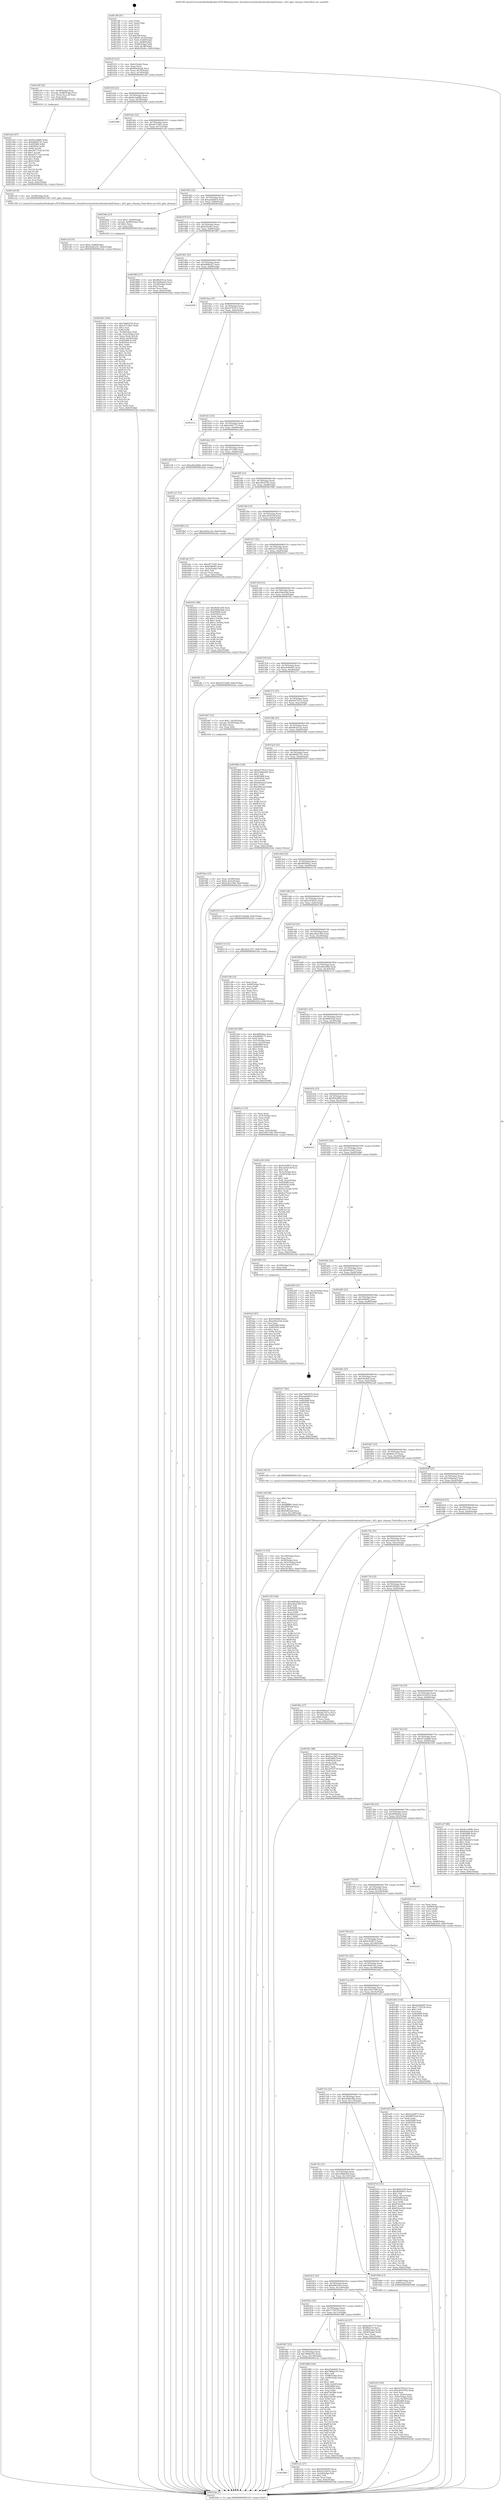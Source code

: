 digraph "0x4013f0" {
  label = "0x4013f0 (/mnt/c/Users/mathe/Desktop/tcc/POCII/binaries/extr_linuxdriversnetwirelessbroadcomb43main.c_b43_gpio_cleanup_Final-ollvm.out::main(0))"
  labelloc = "t"
  node[shape=record]

  Entry [label="",width=0.3,height=0.3,shape=circle,fillcolor=black,style=filled]
  "0x40141f" [label="{
     0x40141f [23]\l
     | [instrs]\l
     &nbsp;&nbsp;0x40141f \<+3\>: mov -0x6c(%rbp),%eax\l
     &nbsp;&nbsp;0x401422 \<+2\>: mov %eax,%ecx\l
     &nbsp;&nbsp;0x401424 \<+6\>: sub $0x844abcbb,%ecx\l
     &nbsp;&nbsp;0x40142a \<+3\>: mov %eax,-0x70(%rbp)\l
     &nbsp;&nbsp;0x40142d \<+3\>: mov %ecx,-0x74(%rbp)\l
     &nbsp;&nbsp;0x401430 \<+6\>: je 0000000000401e9f \<main+0xaaf\>\l
  }"]
  "0x401e9f" [label="{
     0x401e9f [20]\l
     | [instrs]\l
     &nbsp;&nbsp;0x401e9f \<+4\>: mov -0x58(%rbp),%rax\l
     &nbsp;&nbsp;0x401ea3 \<+4\>: movslq -0x68(%rbp),%rcx\l
     &nbsp;&nbsp;0x401ea7 \<+4\>: mov (%rax,%rcx,8),%rax\l
     &nbsp;&nbsp;0x401eab \<+3\>: mov %rax,%rdi\l
     &nbsp;&nbsp;0x401eae \<+5\>: call 0000000000401030 \<free@plt\>\l
     | [calls]\l
     &nbsp;&nbsp;0x401030 \{1\} (unknown)\l
  }"]
  "0x401436" [label="{
     0x401436 [22]\l
     | [instrs]\l
     &nbsp;&nbsp;0x401436 \<+5\>: jmp 000000000040143b \<main+0x4b\>\l
     &nbsp;&nbsp;0x40143b \<+3\>: mov -0x70(%rbp),%eax\l
     &nbsp;&nbsp;0x40143e \<+5\>: sub $0x8c2adf4b,%eax\l
     &nbsp;&nbsp;0x401443 \<+3\>: mov %eax,-0x78(%rbp)\l
     &nbsp;&nbsp;0x401446 \<+6\>: je 0000000000402288 \<main+0xe98\>\l
  }"]
  Exit [label="",width=0.3,height=0.3,shape=circle,fillcolor=black,style=filled,peripheries=2]
  "0x402288" [label="{
     0x402288\l
  }", style=dashed]
  "0x40144c" [label="{
     0x40144c [22]\l
     | [instrs]\l
     &nbsp;&nbsp;0x40144c \<+5\>: jmp 0000000000401451 \<main+0x61\>\l
     &nbsp;&nbsp;0x401451 \<+3\>: mov -0x70(%rbp),%eax\l
     &nbsp;&nbsp;0x401454 \<+5\>: sub $0xa87154f1,%eax\l
     &nbsp;&nbsp;0x401459 \<+3\>: mov %eax,-0x7c(%rbp)\l
     &nbsp;&nbsp;0x40145c \<+6\>: je 0000000000401ce6 \<main+0x8f6\>\l
  }"]
  "0x401fa5" [label="{
     0x401fa5 [87]\l
     | [instrs]\l
     &nbsp;&nbsp;0x401fa5 \<+5\>: mov $0xf19e9b9,%ecx\l
     &nbsp;&nbsp;0x401faa \<+5\>: mov $0xd38ed1bd,%edx\l
     &nbsp;&nbsp;0x401faf \<+2\>: xor %esi,%esi\l
     &nbsp;&nbsp;0x401fb1 \<+8\>: mov 0x405068,%r8d\l
     &nbsp;&nbsp;0x401fb9 \<+8\>: mov 0x405054,%r9d\l
     &nbsp;&nbsp;0x401fc1 \<+3\>: sub $0x1,%esi\l
     &nbsp;&nbsp;0x401fc4 \<+3\>: mov %r8d,%r10d\l
     &nbsp;&nbsp;0x401fc7 \<+3\>: add %esi,%r10d\l
     &nbsp;&nbsp;0x401fca \<+4\>: imul %r10d,%r8d\l
     &nbsp;&nbsp;0x401fce \<+4\>: and $0x1,%r8d\l
     &nbsp;&nbsp;0x401fd2 \<+4\>: cmp $0x0,%r8d\l
     &nbsp;&nbsp;0x401fd6 \<+4\>: sete %r11b\l
     &nbsp;&nbsp;0x401fda \<+4\>: cmp $0xa,%r9d\l
     &nbsp;&nbsp;0x401fde \<+3\>: setl %bl\l
     &nbsp;&nbsp;0x401fe1 \<+3\>: mov %r11b,%r14b\l
     &nbsp;&nbsp;0x401fe4 \<+3\>: and %bl,%r14b\l
     &nbsp;&nbsp;0x401fe7 \<+3\>: xor %bl,%r11b\l
     &nbsp;&nbsp;0x401fea \<+3\>: or %r11b,%r14b\l
     &nbsp;&nbsp;0x401fed \<+4\>: test $0x1,%r14b\l
     &nbsp;&nbsp;0x401ff1 \<+3\>: cmovne %edx,%ecx\l
     &nbsp;&nbsp;0x401ff4 \<+3\>: mov %ecx,-0x6c(%rbp)\l
     &nbsp;&nbsp;0x401ff7 \<+5\>: jmp 00000000004022da \<main+0xeea\>\l
  }"]
  "0x401ce6" [label="{
     0x401ce6 [9]\l
     | [instrs]\l
     &nbsp;&nbsp;0x401ce6 \<+4\>: mov -0x58(%rbp),%rdi\l
     &nbsp;&nbsp;0x401cea \<+5\>: call 0000000000401240 \<b43_gpio_cleanup\>\l
     | [calls]\l
     &nbsp;&nbsp;0x401240 \{1\} (/mnt/c/Users/mathe/Desktop/tcc/POCII/binaries/extr_linuxdriversnetwirelessbroadcomb43main.c_b43_gpio_cleanup_Final-ollvm.out::b43_gpio_cleanup)\l
  }"]
  "0x401462" [label="{
     0x401462 [22]\l
     | [instrs]\l
     &nbsp;&nbsp;0x401462 \<+5\>: jmp 0000000000401467 \<main+0x77\>\l
     &nbsp;&nbsp;0x401467 \<+3\>: mov -0x70(%rbp),%eax\l
     &nbsp;&nbsp;0x40146a \<+5\>: sub $0xaaebb814,%eax\l
     &nbsp;&nbsp;0x40146f \<+3\>: mov %eax,-0x80(%rbp)\l
     &nbsp;&nbsp;0x401472 \<+6\>: je 0000000000401b6a \<main+0x77a\>\l
  }"]
  "0x401eb3" [label="{
     0x401eb3 [97]\l
     | [instrs]\l
     &nbsp;&nbsp;0x401eb3 \<+5\>: mov $0x8c2adf4b,%edx\l
     &nbsp;&nbsp;0x401eb8 \<+5\>: mov $0xd8dd2741,%esi\l
     &nbsp;&nbsp;0x401ebd \<+8\>: mov 0x405068,%r8d\l
     &nbsp;&nbsp;0x401ec5 \<+8\>: mov 0x405054,%r9d\l
     &nbsp;&nbsp;0x401ecd \<+3\>: mov %r8d,%r10d\l
     &nbsp;&nbsp;0x401ed0 \<+7\>: add $0xa95777a4,%r10d\l
     &nbsp;&nbsp;0x401ed7 \<+4\>: sub $0x1,%r10d\l
     &nbsp;&nbsp;0x401edb \<+7\>: sub $0xa95777a4,%r10d\l
     &nbsp;&nbsp;0x401ee2 \<+4\>: imul %r10d,%r8d\l
     &nbsp;&nbsp;0x401ee6 \<+4\>: and $0x1,%r8d\l
     &nbsp;&nbsp;0x401eea \<+4\>: cmp $0x0,%r8d\l
     &nbsp;&nbsp;0x401eee \<+4\>: sete %r11b\l
     &nbsp;&nbsp;0x401ef2 \<+4\>: cmp $0xa,%r9d\l
     &nbsp;&nbsp;0x401ef6 \<+3\>: setl %bl\l
     &nbsp;&nbsp;0x401ef9 \<+3\>: mov %r11b,%r14b\l
     &nbsp;&nbsp;0x401efc \<+3\>: and %bl,%r14b\l
     &nbsp;&nbsp;0x401eff \<+3\>: xor %bl,%r11b\l
     &nbsp;&nbsp;0x401f02 \<+3\>: or %r11b,%r14b\l
     &nbsp;&nbsp;0x401f05 \<+4\>: test $0x1,%r14b\l
     &nbsp;&nbsp;0x401f09 \<+3\>: cmovne %esi,%edx\l
     &nbsp;&nbsp;0x401f0c \<+3\>: mov %edx,-0x6c(%rbp)\l
     &nbsp;&nbsp;0x401f0f \<+5\>: jmp 00000000004022da \<main+0xeea\>\l
  }"]
  "0x401b6a" [label="{
     0x401b6a [23]\l
     | [instrs]\l
     &nbsp;&nbsp;0x401b6a \<+7\>: movl $0x1,-0x60(%rbp)\l
     &nbsp;&nbsp;0x401b71 \<+4\>: movslq -0x60(%rbp),%rax\l
     &nbsp;&nbsp;0x401b75 \<+4\>: shl $0x2,%rax\l
     &nbsp;&nbsp;0x401b79 \<+3\>: mov %rax,%rdi\l
     &nbsp;&nbsp;0x401b7c \<+5\>: call 0000000000401050 \<malloc@plt\>\l
     | [calls]\l
     &nbsp;&nbsp;0x401050 \{1\} (unknown)\l
  }"]
  "0x401478" [label="{
     0x401478 [25]\l
     | [instrs]\l
     &nbsp;&nbsp;0x401478 \<+5\>: jmp 000000000040147d \<main+0x8d\>\l
     &nbsp;&nbsp;0x40147d \<+3\>: mov -0x70(%rbp),%eax\l
     &nbsp;&nbsp;0x401480 \<+5\>: sub $0xb3f2efec,%eax\l
     &nbsp;&nbsp;0x401485 \<+6\>: mov %eax,-0x84(%rbp)\l
     &nbsp;&nbsp;0x40148b \<+6\>: je 0000000000401883 \<main+0x493\>\l
  }"]
  "0x401860" [label="{
     0x401860\l
  }", style=dashed]
  "0x401883" [label="{
     0x401883 [27]\l
     | [instrs]\l
     &nbsp;&nbsp;0x401883 \<+5\>: mov $0xd8cd31ea,%eax\l
     &nbsp;&nbsp;0x401888 \<+5\>: mov $0x1b0baba5,%ecx\l
     &nbsp;&nbsp;0x40188d \<+3\>: mov -0x38(%rbp),%edx\l
     &nbsp;&nbsp;0x401890 \<+3\>: cmp $0x2,%edx\l
     &nbsp;&nbsp;0x401893 \<+3\>: cmovne %ecx,%eax\l
     &nbsp;&nbsp;0x401896 \<+3\>: mov %eax,-0x6c(%rbp)\l
     &nbsp;&nbsp;0x401899 \<+5\>: jmp 00000000004022da \<main+0xeea\>\l
  }"]
  "0x401491" [label="{
     0x401491 [25]\l
     | [instrs]\l
     &nbsp;&nbsp;0x401491 \<+5\>: jmp 0000000000401496 \<main+0xa6\>\l
     &nbsp;&nbsp;0x401496 \<+3\>: mov -0x70(%rbp),%eax\l
     &nbsp;&nbsp;0x401499 \<+5\>: sub $0xb46fdcd7,%eax\l
     &nbsp;&nbsp;0x40149e \<+6\>: mov %eax,-0x88(%rbp)\l
     &nbsp;&nbsp;0x4014a4 \<+6\>: je 0000000000402008 \<main+0xc18\>\l
  }"]
  "0x4022da" [label="{
     0x4022da [5]\l
     | [instrs]\l
     &nbsp;&nbsp;0x4022da \<+5\>: jmp 000000000040141f \<main+0x2f\>\l
  }"]
  "0x4013f0" [label="{
     0x4013f0 [47]\l
     | [instrs]\l
     &nbsp;&nbsp;0x4013f0 \<+1\>: push %rbp\l
     &nbsp;&nbsp;0x4013f1 \<+3\>: mov %rsp,%rbp\l
     &nbsp;&nbsp;0x4013f4 \<+2\>: push %r15\l
     &nbsp;&nbsp;0x4013f6 \<+2\>: push %r14\l
     &nbsp;&nbsp;0x4013f8 \<+2\>: push %r13\l
     &nbsp;&nbsp;0x4013fa \<+2\>: push %r12\l
     &nbsp;&nbsp;0x4013fc \<+1\>: push %rbx\l
     &nbsp;&nbsp;0x4013fd \<+7\>: sub $0x108,%rsp\l
     &nbsp;&nbsp;0x401404 \<+7\>: movl $0x0,-0x3c(%rbp)\l
     &nbsp;&nbsp;0x40140b \<+3\>: mov %edi,-0x40(%rbp)\l
     &nbsp;&nbsp;0x40140e \<+4\>: mov %rsi,-0x48(%rbp)\l
     &nbsp;&nbsp;0x401412 \<+3\>: mov -0x40(%rbp),%edi\l
     &nbsp;&nbsp;0x401415 \<+3\>: mov %edi,-0x38(%rbp)\l
     &nbsp;&nbsp;0x401418 \<+7\>: movl $0xb3f2efec,-0x6c(%rbp)\l
  }"]
  "0x401e2c" [label="{
     0x401e2c [27]\l
     | [instrs]\l
     &nbsp;&nbsp;0x401e2c \<+5\>: mov $0x40204045,%eax\l
     &nbsp;&nbsp;0x401e31 \<+5\>: mov $0x43102614,%ecx\l
     &nbsp;&nbsp;0x401e36 \<+3\>: mov -0x2d(%rbp),%dl\l
     &nbsp;&nbsp;0x401e39 \<+3\>: test $0x1,%dl\l
     &nbsp;&nbsp;0x401e3c \<+3\>: cmovne %ecx,%eax\l
     &nbsp;&nbsp;0x401e3f \<+3\>: mov %eax,-0x6c(%rbp)\l
     &nbsp;&nbsp;0x401e42 \<+5\>: jmp 00000000004022da \<main+0xeea\>\l
  }"]
  "0x402008" [label="{
     0x402008\l
  }", style=dashed]
  "0x4014aa" [label="{
     0x4014aa [25]\l
     | [instrs]\l
     &nbsp;&nbsp;0x4014aa \<+5\>: jmp 00000000004014af \<main+0xbf\>\l
     &nbsp;&nbsp;0x4014af \<+3\>: mov -0x70(%rbp),%eax\l
     &nbsp;&nbsp;0x4014b2 \<+5\>: sub $0xb57952c5,%eax\l
     &nbsp;&nbsp;0x4014b7 \<+6\>: mov %eax,-0x8c(%rbp)\l
     &nbsp;&nbsp;0x4014bd \<+6\>: je 000000000040221e \<main+0xe2e\>\l
  }"]
  "0x401847" [label="{
     0x401847 [25]\l
     | [instrs]\l
     &nbsp;&nbsp;0x401847 \<+5\>: jmp 000000000040184c \<main+0x45c\>\l
     &nbsp;&nbsp;0x40184c \<+3\>: mov -0x70(%rbp),%eax\l
     &nbsp;&nbsp;0x40184f \<+5\>: sub $0x786bb193,%eax\l
     &nbsp;&nbsp;0x401854 \<+6\>: mov %eax,-0x120(%rbp)\l
     &nbsp;&nbsp;0x40185a \<+6\>: je 0000000000401e2c \<main+0xa3c\>\l
  }"]
  "0x40221e" [label="{
     0x40221e\l
  }", style=dashed]
  "0x4014c3" [label="{
     0x4014c3 [25]\l
     | [instrs]\l
     &nbsp;&nbsp;0x4014c3 \<+5\>: jmp 00000000004014c8 \<main+0xd8\>\l
     &nbsp;&nbsp;0x4014c8 \<+3\>: mov -0x70(%rbp),%eax\l
     &nbsp;&nbsp;0x4014cb \<+5\>: sub $0xbc8d1773,%eax\l
     &nbsp;&nbsp;0x4014d0 \<+6\>: mov %eax,-0x90(%rbp)\l
     &nbsp;&nbsp;0x4014d6 \<+6\>: je 0000000000401cb9 \<main+0x8c9\>\l
  }"]
  "0x401d88" [label="{
     0x401d88 [164]\l
     | [instrs]\l
     &nbsp;&nbsp;0x401d88 \<+5\>: mov $0xd3e8e645,%eax\l
     &nbsp;&nbsp;0x401d8d \<+5\>: mov $0x786bb193,%ecx\l
     &nbsp;&nbsp;0x401d92 \<+2\>: mov $0x1,%dl\l
     &nbsp;&nbsp;0x401d94 \<+3\>: mov -0x68(%rbp),%esi\l
     &nbsp;&nbsp;0x401d97 \<+3\>: cmp -0x50(%rbp),%esi\l
     &nbsp;&nbsp;0x401d9a \<+4\>: setl %dil\l
     &nbsp;&nbsp;0x401d9e \<+4\>: and $0x1,%dil\l
     &nbsp;&nbsp;0x401da2 \<+4\>: mov %dil,-0x2d(%rbp)\l
     &nbsp;&nbsp;0x401da6 \<+7\>: mov 0x405068,%esi\l
     &nbsp;&nbsp;0x401dad \<+8\>: mov 0x405054,%r8d\l
     &nbsp;&nbsp;0x401db5 \<+3\>: mov %esi,%r9d\l
     &nbsp;&nbsp;0x401db8 \<+7\>: sub $0xf7e0396,%r9d\l
     &nbsp;&nbsp;0x401dbf \<+4\>: sub $0x1,%r9d\l
     &nbsp;&nbsp;0x401dc3 \<+7\>: add $0xf7e0396,%r9d\l
     &nbsp;&nbsp;0x401dca \<+4\>: imul %r9d,%esi\l
     &nbsp;&nbsp;0x401dce \<+3\>: and $0x1,%esi\l
     &nbsp;&nbsp;0x401dd1 \<+3\>: cmp $0x0,%esi\l
     &nbsp;&nbsp;0x401dd4 \<+4\>: sete %dil\l
     &nbsp;&nbsp;0x401dd8 \<+4\>: cmp $0xa,%r8d\l
     &nbsp;&nbsp;0x401ddc \<+4\>: setl %r10b\l
     &nbsp;&nbsp;0x401de0 \<+3\>: mov %dil,%r11b\l
     &nbsp;&nbsp;0x401de3 \<+4\>: xor $0xff,%r11b\l
     &nbsp;&nbsp;0x401de7 \<+3\>: mov %r10b,%bl\l
     &nbsp;&nbsp;0x401dea \<+3\>: xor $0xff,%bl\l
     &nbsp;&nbsp;0x401ded \<+3\>: xor $0x1,%dl\l
     &nbsp;&nbsp;0x401df0 \<+3\>: mov %r11b,%r14b\l
     &nbsp;&nbsp;0x401df3 \<+4\>: and $0xff,%r14b\l
     &nbsp;&nbsp;0x401df7 \<+3\>: and %dl,%dil\l
     &nbsp;&nbsp;0x401dfa \<+3\>: mov %bl,%r15b\l
     &nbsp;&nbsp;0x401dfd \<+4\>: and $0xff,%r15b\l
     &nbsp;&nbsp;0x401e01 \<+3\>: and %dl,%r10b\l
     &nbsp;&nbsp;0x401e04 \<+3\>: or %dil,%r14b\l
     &nbsp;&nbsp;0x401e07 \<+3\>: or %r10b,%r15b\l
     &nbsp;&nbsp;0x401e0a \<+3\>: xor %r15b,%r14b\l
     &nbsp;&nbsp;0x401e0d \<+3\>: or %bl,%r11b\l
     &nbsp;&nbsp;0x401e10 \<+4\>: xor $0xff,%r11b\l
     &nbsp;&nbsp;0x401e14 \<+3\>: or $0x1,%dl\l
     &nbsp;&nbsp;0x401e17 \<+3\>: and %dl,%r11b\l
     &nbsp;&nbsp;0x401e1a \<+3\>: or %r11b,%r14b\l
     &nbsp;&nbsp;0x401e1d \<+4\>: test $0x1,%r14b\l
     &nbsp;&nbsp;0x401e21 \<+3\>: cmovne %ecx,%eax\l
     &nbsp;&nbsp;0x401e24 \<+3\>: mov %eax,-0x6c(%rbp)\l
     &nbsp;&nbsp;0x401e27 \<+5\>: jmp 00000000004022da \<main+0xeea\>\l
  }"]
  "0x401cb9" [label="{
     0x401cb9 [12]\l
     | [instrs]\l
     &nbsp;&nbsp;0x401cb9 \<+7\>: movl $0xed0a268d,-0x6c(%rbp)\l
     &nbsp;&nbsp;0x401cc0 \<+5\>: jmp 00000000004022da \<main+0xeea\>\l
  }"]
  "0x4014dc" [label="{
     0x4014dc [25]\l
     | [instrs]\l
     &nbsp;&nbsp;0x4014dc \<+5\>: jmp 00000000004014e1 \<main+0xf1\>\l
     &nbsp;&nbsp;0x4014e1 \<+3\>: mov -0x70(%rbp),%eax\l
     &nbsp;&nbsp;0x4014e4 \<+5\>: sub $0xc4715fb5,%eax\l
     &nbsp;&nbsp;0x4014e9 \<+6\>: mov %eax,-0x94(%rbp)\l
     &nbsp;&nbsp;0x4014ef \<+6\>: je 0000000000401c21 \<main+0x831\>\l
  }"]
  "0x401cef" [label="{
     0x401cef [19]\l
     | [instrs]\l
     &nbsp;&nbsp;0x401cef \<+7\>: movl $0x0,-0x68(%rbp)\l
     &nbsp;&nbsp;0x401cf6 \<+7\>: movl $0x50a63c91,-0x6c(%rbp)\l
     &nbsp;&nbsp;0x401cfd \<+5\>: jmp 00000000004022da \<main+0xeea\>\l
  }"]
  "0x401c21" [label="{
     0x401c21 [12]\l
     | [instrs]\l
     &nbsp;&nbsp;0x401c21 \<+7\>: movl $0x669c03e3,-0x6c(%rbp)\l
     &nbsp;&nbsp;0x401c28 \<+5\>: jmp 00000000004022da \<main+0xeea\>\l
  }"]
  "0x4014f5" [label="{
     0x4014f5 [25]\l
     | [instrs]\l
     &nbsp;&nbsp;0x4014f5 \<+5\>: jmp 00000000004014fa \<main+0x10a\>\l
     &nbsp;&nbsp;0x4014fa \<+3\>: mov -0x70(%rbp),%eax\l
     &nbsp;&nbsp;0x4014fd \<+5\>: sub $0xc6019792,%eax\l
     &nbsp;&nbsp;0x401502 \<+6\>: mov %eax,-0x98(%rbp)\l
     &nbsp;&nbsp;0x401508 \<+6\>: je 00000000004019b0 \<main+0x5c0\>\l
  }"]
  "0x401c75" [label="{
     0x401c75 [35]\l
     | [instrs]\l
     &nbsp;&nbsp;0x401c75 \<+6\>: mov -0x128(%rbp),%ecx\l
     &nbsp;&nbsp;0x401c7b \<+3\>: imul %eax,%ecx\l
     &nbsp;&nbsp;0x401c7e \<+4\>: mov -0x58(%rbp),%rsi\l
     &nbsp;&nbsp;0x401c82 \<+4\>: movslq -0x5c(%rbp),%rdi\l
     &nbsp;&nbsp;0x401c86 \<+4\>: mov (%rsi,%rdi,8),%rsi\l
     &nbsp;&nbsp;0x401c8a \<+2\>: mov %ecx,(%rsi)\l
     &nbsp;&nbsp;0x401c8c \<+7\>: movl $0xe5f74b2c,-0x6c(%rbp)\l
     &nbsp;&nbsp;0x401c93 \<+5\>: jmp 00000000004022da \<main+0xeea\>\l
  }"]
  "0x4019b0" [label="{
     0x4019b0 [12]\l
     | [instrs]\l
     &nbsp;&nbsp;0x4019b0 \<+7\>: movl $0x3d20a120,-0x6c(%rbp)\l
     &nbsp;&nbsp;0x4019b7 \<+5\>: jmp 00000000004022da \<main+0xeea\>\l
  }"]
  "0x40150e" [label="{
     0x40150e [25]\l
     | [instrs]\l
     &nbsp;&nbsp;0x40150e \<+5\>: jmp 0000000000401513 \<main+0x123\>\l
     &nbsp;&nbsp;0x401513 \<+3\>: mov -0x70(%rbp),%eax\l
     &nbsp;&nbsp;0x401516 \<+5\>: sub $0xcdc021df,%eax\l
     &nbsp;&nbsp;0x40151b \<+6\>: mov %eax,-0x9c(%rbp)\l
     &nbsp;&nbsp;0x401521 \<+6\>: je 0000000000401afc \<main+0x70c\>\l
  }"]
  "0x401c4d" [label="{
     0x401c4d [40]\l
     | [instrs]\l
     &nbsp;&nbsp;0x401c4d \<+5\>: mov $0x2,%ecx\l
     &nbsp;&nbsp;0x401c52 \<+1\>: cltd\l
     &nbsp;&nbsp;0x401c53 \<+2\>: idiv %ecx\l
     &nbsp;&nbsp;0x401c55 \<+6\>: imul $0xfffffffe,%edx,%ecx\l
     &nbsp;&nbsp;0x401c5b \<+6\>: sub $0xf5f81baf,%ecx\l
     &nbsp;&nbsp;0x401c61 \<+3\>: add $0x1,%ecx\l
     &nbsp;&nbsp;0x401c64 \<+6\>: add $0xf5f81baf,%ecx\l
     &nbsp;&nbsp;0x401c6a \<+6\>: mov %ecx,-0x128(%rbp)\l
     &nbsp;&nbsp;0x401c70 \<+5\>: call 0000000000401160 \<next_i\>\l
     | [calls]\l
     &nbsp;&nbsp;0x401160 \{1\} (/mnt/c/Users/mathe/Desktop/tcc/POCII/binaries/extr_linuxdriversnetwirelessbroadcomb43main.c_b43_gpio_cleanup_Final-ollvm.out::next_i)\l
  }"]
  "0x401afc" [label="{
     0x401afc [27]\l
     | [instrs]\l
     &nbsp;&nbsp;0x401afc \<+5\>: mov $0xa87154f1,%eax\l
     &nbsp;&nbsp;0x401b01 \<+5\>: mov $0xe9464f2,%ecx\l
     &nbsp;&nbsp;0x401b06 \<+3\>: mov -0x2e(%rbp),%dl\l
     &nbsp;&nbsp;0x401b09 \<+3\>: test $0x1,%dl\l
     &nbsp;&nbsp;0x401b0c \<+3\>: cmovne %ecx,%eax\l
     &nbsp;&nbsp;0x401b0f \<+3\>: mov %eax,-0x6c(%rbp)\l
     &nbsp;&nbsp;0x401b12 \<+5\>: jmp 00000000004022da \<main+0xeea\>\l
  }"]
  "0x401527" [label="{
     0x401527 [25]\l
     | [instrs]\l
     &nbsp;&nbsp;0x401527 \<+5\>: jmp 000000000040152c \<main+0x13c\>\l
     &nbsp;&nbsp;0x40152c \<+3\>: mov -0x70(%rbp),%eax\l
     &nbsp;&nbsp;0x40152f \<+5\>: sub $0xd1072ad9,%eax\l
     &nbsp;&nbsp;0x401534 \<+6\>: mov %eax,-0xa0(%rbp)\l
     &nbsp;&nbsp;0x40153a \<+6\>: je 0000000000402025 \<main+0xc35\>\l
  }"]
  "0x40182e" [label="{
     0x40182e [25]\l
     | [instrs]\l
     &nbsp;&nbsp;0x40182e \<+5\>: jmp 0000000000401833 \<main+0x443\>\l
     &nbsp;&nbsp;0x401833 \<+3\>: mov -0x70(%rbp),%eax\l
     &nbsp;&nbsp;0x401836 \<+5\>: sub $0x7175f154,%eax\l
     &nbsp;&nbsp;0x40183b \<+6\>: mov %eax,-0x11c(%rbp)\l
     &nbsp;&nbsp;0x401841 \<+6\>: je 0000000000401d88 \<main+0x998\>\l
  }"]
  "0x402025" [label="{
     0x402025 [88]\l
     | [instrs]\l
     &nbsp;&nbsp;0x402025 \<+5\>: mov $0x4b4b32f4,%eax\l
     &nbsp;&nbsp;0x40202a \<+5\>: mov $0x56b6e5bb,%ecx\l
     &nbsp;&nbsp;0x40202f \<+7\>: mov 0x405068,%edx\l
     &nbsp;&nbsp;0x402036 \<+7\>: mov 0x405054,%esi\l
     &nbsp;&nbsp;0x40203d \<+2\>: mov %edx,%edi\l
     &nbsp;&nbsp;0x40203f \<+6\>: add $0x1c7e836a,%edi\l
     &nbsp;&nbsp;0x402045 \<+3\>: sub $0x1,%edi\l
     &nbsp;&nbsp;0x402048 \<+6\>: sub $0x1c7e836a,%edi\l
     &nbsp;&nbsp;0x40204e \<+3\>: imul %edi,%edx\l
     &nbsp;&nbsp;0x402051 \<+3\>: and $0x1,%edx\l
     &nbsp;&nbsp;0x402054 \<+3\>: cmp $0x0,%edx\l
     &nbsp;&nbsp;0x402057 \<+4\>: sete %r8b\l
     &nbsp;&nbsp;0x40205b \<+3\>: cmp $0xa,%esi\l
     &nbsp;&nbsp;0x40205e \<+4\>: setl %r9b\l
     &nbsp;&nbsp;0x402062 \<+3\>: mov %r8b,%r10b\l
     &nbsp;&nbsp;0x402065 \<+3\>: and %r9b,%r10b\l
     &nbsp;&nbsp;0x402068 \<+3\>: xor %r9b,%r8b\l
     &nbsp;&nbsp;0x40206b \<+3\>: or %r8b,%r10b\l
     &nbsp;&nbsp;0x40206e \<+4\>: test $0x1,%r10b\l
     &nbsp;&nbsp;0x402072 \<+3\>: cmovne %ecx,%eax\l
     &nbsp;&nbsp;0x402075 \<+3\>: mov %eax,-0x6c(%rbp)\l
     &nbsp;&nbsp;0x402078 \<+5\>: jmp 00000000004022da \<main+0xeea\>\l
  }"]
  "0x401540" [label="{
     0x401540 [25]\l
     | [instrs]\l
     &nbsp;&nbsp;0x401540 \<+5\>: jmp 0000000000401545 \<main+0x155\>\l
     &nbsp;&nbsp;0x401545 \<+3\>: mov -0x70(%rbp),%eax\l
     &nbsp;&nbsp;0x401548 \<+5\>: sub $0xd38ed1bd,%eax\l
     &nbsp;&nbsp;0x40154d \<+6\>: mov %eax,-0xa4(%rbp)\l
     &nbsp;&nbsp;0x401553 \<+6\>: je 0000000000401ffc \<main+0xc0c\>\l
  }"]
  "0x401c2d" [label="{
     0x401c2d [27]\l
     | [instrs]\l
     &nbsp;&nbsp;0x401c2d \<+5\>: mov $0xbc8d1773,%eax\l
     &nbsp;&nbsp;0x401c32 \<+5\>: mov $0xffe6c35,%ecx\l
     &nbsp;&nbsp;0x401c37 \<+3\>: mov -0x64(%rbp),%edx\l
     &nbsp;&nbsp;0x401c3a \<+3\>: cmp -0x60(%rbp),%edx\l
     &nbsp;&nbsp;0x401c3d \<+3\>: cmovl %ecx,%eax\l
     &nbsp;&nbsp;0x401c40 \<+3\>: mov %eax,-0x6c(%rbp)\l
     &nbsp;&nbsp;0x401c43 \<+5\>: jmp 00000000004022da \<main+0xeea\>\l
  }"]
  "0x401ffc" [label="{
     0x401ffc [12]\l
     | [instrs]\l
     &nbsp;&nbsp;0x401ffc \<+7\>: movl $0xd1072ad9,-0x6c(%rbp)\l
     &nbsp;&nbsp;0x402003 \<+5\>: jmp 00000000004022da \<main+0xeea\>\l
  }"]
  "0x401559" [label="{
     0x401559 [25]\l
     | [instrs]\l
     &nbsp;&nbsp;0x401559 \<+5\>: jmp 000000000040155e \<main+0x16e\>\l
     &nbsp;&nbsp;0x40155e \<+3\>: mov -0x70(%rbp),%eax\l
     &nbsp;&nbsp;0x401561 \<+5\>: sub $0xd3e8e645,%eax\l
     &nbsp;&nbsp;0x401566 \<+6\>: mov %eax,-0xa8(%rbp)\l
     &nbsp;&nbsp;0x40156c \<+6\>: je 000000000040227c \<main+0xe8c\>\l
  }"]
  "0x401b81" [label="{
     0x401b81 [160]\l
     | [instrs]\l
     &nbsp;&nbsp;0x401b81 \<+5\>: mov $0x7bb6547b,%ecx\l
     &nbsp;&nbsp;0x401b86 \<+5\>: mov $0xc4715fb5,%edx\l
     &nbsp;&nbsp;0x401b8b \<+3\>: mov $0x1,%sil\l
     &nbsp;&nbsp;0x401b8e \<+3\>: xor %r8d,%r8d\l
     &nbsp;&nbsp;0x401b91 \<+4\>: mov -0x58(%rbp),%rdi\l
     &nbsp;&nbsp;0x401b95 \<+4\>: movslq -0x5c(%rbp),%r9\l
     &nbsp;&nbsp;0x401b99 \<+4\>: mov %rax,(%rdi,%r9,8)\l
     &nbsp;&nbsp;0x401b9d \<+7\>: movl $0x0,-0x64(%rbp)\l
     &nbsp;&nbsp;0x401ba4 \<+8\>: mov 0x405068,%r10d\l
     &nbsp;&nbsp;0x401bac \<+8\>: mov 0x405054,%r11d\l
     &nbsp;&nbsp;0x401bb4 \<+4\>: sub $0x1,%r8d\l
     &nbsp;&nbsp;0x401bb8 \<+3\>: mov %r10d,%ebx\l
     &nbsp;&nbsp;0x401bbb \<+3\>: add %r8d,%ebx\l
     &nbsp;&nbsp;0x401bbe \<+4\>: imul %ebx,%r10d\l
     &nbsp;&nbsp;0x401bc2 \<+4\>: and $0x1,%r10d\l
     &nbsp;&nbsp;0x401bc6 \<+4\>: cmp $0x0,%r10d\l
     &nbsp;&nbsp;0x401bca \<+4\>: sete %r14b\l
     &nbsp;&nbsp;0x401bce \<+4\>: cmp $0xa,%r11d\l
     &nbsp;&nbsp;0x401bd2 \<+4\>: setl %r15b\l
     &nbsp;&nbsp;0x401bd6 \<+3\>: mov %r14b,%r12b\l
     &nbsp;&nbsp;0x401bd9 \<+4\>: xor $0xff,%r12b\l
     &nbsp;&nbsp;0x401bdd \<+3\>: mov %r15b,%r13b\l
     &nbsp;&nbsp;0x401be0 \<+4\>: xor $0xff,%r13b\l
     &nbsp;&nbsp;0x401be4 \<+4\>: xor $0x1,%sil\l
     &nbsp;&nbsp;0x401be8 \<+3\>: mov %r12b,%al\l
     &nbsp;&nbsp;0x401beb \<+2\>: and $0xff,%al\l
     &nbsp;&nbsp;0x401bed \<+3\>: and %sil,%r14b\l
     &nbsp;&nbsp;0x401bf0 \<+3\>: mov %r13b,%dil\l
     &nbsp;&nbsp;0x401bf3 \<+4\>: and $0xff,%dil\l
     &nbsp;&nbsp;0x401bf7 \<+3\>: and %sil,%r15b\l
     &nbsp;&nbsp;0x401bfa \<+3\>: or %r14b,%al\l
     &nbsp;&nbsp;0x401bfd \<+3\>: or %r15b,%dil\l
     &nbsp;&nbsp;0x401c00 \<+3\>: xor %dil,%al\l
     &nbsp;&nbsp;0x401c03 \<+3\>: or %r13b,%r12b\l
     &nbsp;&nbsp;0x401c06 \<+4\>: xor $0xff,%r12b\l
     &nbsp;&nbsp;0x401c0a \<+4\>: or $0x1,%sil\l
     &nbsp;&nbsp;0x401c0e \<+3\>: and %sil,%r12b\l
     &nbsp;&nbsp;0x401c11 \<+3\>: or %r12b,%al\l
     &nbsp;&nbsp;0x401c14 \<+2\>: test $0x1,%al\l
     &nbsp;&nbsp;0x401c16 \<+3\>: cmovne %edx,%ecx\l
     &nbsp;&nbsp;0x401c19 \<+3\>: mov %ecx,-0x6c(%rbp)\l
     &nbsp;&nbsp;0x401c1c \<+5\>: jmp 00000000004022da \<main+0xeea\>\l
  }"]
  "0x40227c" [label="{
     0x40227c\l
  }", style=dashed]
  "0x401572" [label="{
     0x401572 [25]\l
     | [instrs]\l
     &nbsp;&nbsp;0x401572 \<+5\>: jmp 0000000000401577 \<main+0x187\>\l
     &nbsp;&nbsp;0x401577 \<+3\>: mov -0x70(%rbp),%eax\l
     &nbsp;&nbsp;0x40157a \<+5\>: sub $0xd4e7427a,%eax\l
     &nbsp;&nbsp;0x40157f \<+6\>: mov %eax,-0xac(%rbp)\l
     &nbsp;&nbsp;0x401585 \<+6\>: je 00000000004019d7 \<main+0x5e7\>\l
  }"]
  "0x4019ee" [label="{
     0x4019ee [23]\l
     | [instrs]\l
     &nbsp;&nbsp;0x4019ee \<+4\>: mov %rax,-0x58(%rbp)\l
     &nbsp;&nbsp;0x4019f2 \<+7\>: movl $0x0,-0x5c(%rbp)\l
     &nbsp;&nbsp;0x4019f9 \<+7\>: movl $0x53621506,-0x6c(%rbp)\l
     &nbsp;&nbsp;0x401a00 \<+5\>: jmp 00000000004022da \<main+0xeea\>\l
  }"]
  "0x4019d7" [label="{
     0x4019d7 [23]\l
     | [instrs]\l
     &nbsp;&nbsp;0x4019d7 \<+7\>: movl $0x1,-0x50(%rbp)\l
     &nbsp;&nbsp;0x4019de \<+4\>: movslq -0x50(%rbp),%rax\l
     &nbsp;&nbsp;0x4019e2 \<+4\>: shl $0x3,%rax\l
     &nbsp;&nbsp;0x4019e6 \<+3\>: mov %rax,%rdi\l
     &nbsp;&nbsp;0x4019e9 \<+5\>: call 0000000000401050 \<malloc@plt\>\l
     | [calls]\l
     &nbsp;&nbsp;0x401050 \{1\} (unknown)\l
  }"]
  "0x40158b" [label="{
     0x40158b [25]\l
     | [instrs]\l
     &nbsp;&nbsp;0x40158b \<+5\>: jmp 0000000000401590 \<main+0x1a0\>\l
     &nbsp;&nbsp;0x401590 \<+3\>: mov -0x70(%rbp),%eax\l
     &nbsp;&nbsp;0x401593 \<+5\>: sub $0xd8cd31ea,%eax\l
     &nbsp;&nbsp;0x401598 \<+6\>: mov %eax,-0xb0(%rbp)\l
     &nbsp;&nbsp;0x40159e \<+6\>: je 00000000004018b6 \<main+0x4c6\>\l
  }"]
  "0x401953" [label="{
     0x401953 [93]\l
     | [instrs]\l
     &nbsp;&nbsp;0x401953 \<+5\>: mov $0xb57952c5,%ecx\l
     &nbsp;&nbsp;0x401958 \<+5\>: mov $0xc6019792,%edx\l
     &nbsp;&nbsp;0x40195d \<+2\>: xor %esi,%esi\l
     &nbsp;&nbsp;0x40195f \<+3\>: mov %eax,-0x4c(%rbp)\l
     &nbsp;&nbsp;0x401962 \<+3\>: mov -0x4c(%rbp),%eax\l
     &nbsp;&nbsp;0x401965 \<+3\>: mov %eax,-0x34(%rbp)\l
     &nbsp;&nbsp;0x401968 \<+7\>: mov 0x405068,%eax\l
     &nbsp;&nbsp;0x40196f \<+8\>: mov 0x405054,%r8d\l
     &nbsp;&nbsp;0x401977 \<+3\>: sub $0x1,%esi\l
     &nbsp;&nbsp;0x40197a \<+3\>: mov %eax,%r9d\l
     &nbsp;&nbsp;0x40197d \<+3\>: add %esi,%r9d\l
     &nbsp;&nbsp;0x401980 \<+4\>: imul %r9d,%eax\l
     &nbsp;&nbsp;0x401984 \<+3\>: and $0x1,%eax\l
     &nbsp;&nbsp;0x401987 \<+3\>: cmp $0x0,%eax\l
     &nbsp;&nbsp;0x40198a \<+4\>: sete %r10b\l
     &nbsp;&nbsp;0x40198e \<+4\>: cmp $0xa,%r8d\l
     &nbsp;&nbsp;0x401992 \<+4\>: setl %r11b\l
     &nbsp;&nbsp;0x401996 \<+3\>: mov %r10b,%bl\l
     &nbsp;&nbsp;0x401999 \<+3\>: and %r11b,%bl\l
     &nbsp;&nbsp;0x40199c \<+3\>: xor %r11b,%r10b\l
     &nbsp;&nbsp;0x40199f \<+3\>: or %r10b,%bl\l
     &nbsp;&nbsp;0x4019a2 \<+3\>: test $0x1,%bl\l
     &nbsp;&nbsp;0x4019a5 \<+3\>: cmovne %edx,%ecx\l
     &nbsp;&nbsp;0x4019a8 \<+3\>: mov %ecx,-0x6c(%rbp)\l
     &nbsp;&nbsp;0x4019ab \<+5\>: jmp 00000000004022da \<main+0xeea\>\l
  }"]
  "0x4018b6" [label="{
     0x4018b6 [144]\l
     | [instrs]\l
     &nbsp;&nbsp;0x4018b6 \<+5\>: mov $0xb57952c5,%eax\l
     &nbsp;&nbsp;0x4018bb \<+5\>: mov $0x5e8b6264,%ecx\l
     &nbsp;&nbsp;0x4018c0 \<+2\>: mov $0x1,%dl\l
     &nbsp;&nbsp;0x4018c2 \<+7\>: mov 0x405068,%esi\l
     &nbsp;&nbsp;0x4018c9 \<+7\>: mov 0x405054,%edi\l
     &nbsp;&nbsp;0x4018d0 \<+3\>: mov %esi,%r8d\l
     &nbsp;&nbsp;0x4018d3 \<+7\>: add $0xef9aeeef,%r8d\l
     &nbsp;&nbsp;0x4018da \<+4\>: sub $0x1,%r8d\l
     &nbsp;&nbsp;0x4018de \<+7\>: sub $0xef9aeeef,%r8d\l
     &nbsp;&nbsp;0x4018e5 \<+4\>: imul %r8d,%esi\l
     &nbsp;&nbsp;0x4018e9 \<+3\>: and $0x1,%esi\l
     &nbsp;&nbsp;0x4018ec \<+3\>: cmp $0x0,%esi\l
     &nbsp;&nbsp;0x4018ef \<+4\>: sete %r9b\l
     &nbsp;&nbsp;0x4018f3 \<+3\>: cmp $0xa,%edi\l
     &nbsp;&nbsp;0x4018f6 \<+4\>: setl %r10b\l
     &nbsp;&nbsp;0x4018fa \<+3\>: mov %r9b,%r11b\l
     &nbsp;&nbsp;0x4018fd \<+4\>: xor $0xff,%r11b\l
     &nbsp;&nbsp;0x401901 \<+3\>: mov %r10b,%bl\l
     &nbsp;&nbsp;0x401904 \<+3\>: xor $0xff,%bl\l
     &nbsp;&nbsp;0x401907 \<+3\>: xor $0x0,%dl\l
     &nbsp;&nbsp;0x40190a \<+3\>: mov %r11b,%r14b\l
     &nbsp;&nbsp;0x40190d \<+4\>: and $0x0,%r14b\l
     &nbsp;&nbsp;0x401911 \<+3\>: and %dl,%r9b\l
     &nbsp;&nbsp;0x401914 \<+3\>: mov %bl,%r15b\l
     &nbsp;&nbsp;0x401917 \<+4\>: and $0x0,%r15b\l
     &nbsp;&nbsp;0x40191b \<+3\>: and %dl,%r10b\l
     &nbsp;&nbsp;0x40191e \<+3\>: or %r9b,%r14b\l
     &nbsp;&nbsp;0x401921 \<+3\>: or %r10b,%r15b\l
     &nbsp;&nbsp;0x401924 \<+3\>: xor %r15b,%r14b\l
     &nbsp;&nbsp;0x401927 \<+3\>: or %bl,%r11b\l
     &nbsp;&nbsp;0x40192a \<+4\>: xor $0xff,%r11b\l
     &nbsp;&nbsp;0x40192e \<+3\>: or $0x0,%dl\l
     &nbsp;&nbsp;0x401931 \<+3\>: and %dl,%r11b\l
     &nbsp;&nbsp;0x401934 \<+3\>: or %r11b,%r14b\l
     &nbsp;&nbsp;0x401937 \<+4\>: test $0x1,%r14b\l
     &nbsp;&nbsp;0x40193b \<+3\>: cmovne %ecx,%eax\l
     &nbsp;&nbsp;0x40193e \<+3\>: mov %eax,-0x6c(%rbp)\l
     &nbsp;&nbsp;0x401941 \<+5\>: jmp 00000000004022da \<main+0xeea\>\l
  }"]
  "0x4015a4" [label="{
     0x4015a4 [25]\l
     | [instrs]\l
     &nbsp;&nbsp;0x4015a4 \<+5\>: jmp 00000000004015a9 \<main+0x1b9\>\l
     &nbsp;&nbsp;0x4015a9 \<+3\>: mov -0x70(%rbp),%eax\l
     &nbsp;&nbsp;0x4015ac \<+5\>: sub $0xd8dd2741,%eax\l
     &nbsp;&nbsp;0x4015b1 \<+6\>: mov %eax,-0xb4(%rbp)\l
     &nbsp;&nbsp;0x4015b7 \<+6\>: je 0000000000401f14 \<main+0xb24\>\l
  }"]
  "0x401815" [label="{
     0x401815 [25]\l
     | [instrs]\l
     &nbsp;&nbsp;0x401815 \<+5\>: jmp 000000000040181a \<main+0x42a\>\l
     &nbsp;&nbsp;0x40181a \<+3\>: mov -0x70(%rbp),%eax\l
     &nbsp;&nbsp;0x40181d \<+5\>: sub $0x669c03e3,%eax\l
     &nbsp;&nbsp;0x401822 \<+6\>: mov %eax,-0x118(%rbp)\l
     &nbsp;&nbsp;0x401828 \<+6\>: je 0000000000401c2d \<main+0x83d\>\l
  }"]
  "0x401f14" [label="{
     0x401f14 [12]\l
     | [instrs]\l
     &nbsp;&nbsp;0x401f14 \<+7\>: movl $0x457eb0d8,-0x6c(%rbp)\l
     &nbsp;&nbsp;0x401f1b \<+5\>: jmp 00000000004022da \<main+0xeea\>\l
  }"]
  "0x4015bd" [label="{
     0x4015bd [25]\l
     | [instrs]\l
     &nbsp;&nbsp;0x4015bd \<+5\>: jmp 00000000004015c2 \<main+0x1d2\>\l
     &nbsp;&nbsp;0x4015c2 \<+3\>: mov -0x70(%rbp),%eax\l
     &nbsp;&nbsp;0x4015c5 \<+5\>: sub $0xdfd560a1,%eax\l
     &nbsp;&nbsp;0x4015ca \<+6\>: mov %eax,-0xb8(%rbp)\l
     &nbsp;&nbsp;0x4015d0 \<+6\>: je 0000000000402114 \<main+0xd24\>\l
  }"]
  "0x401946" [label="{
     0x401946 [13]\l
     | [instrs]\l
     &nbsp;&nbsp;0x401946 \<+4\>: mov -0x48(%rbp),%rax\l
     &nbsp;&nbsp;0x40194a \<+4\>: mov 0x8(%rax),%rdi\l
     &nbsp;&nbsp;0x40194e \<+5\>: call 0000000000401060 \<atoi@plt\>\l
     | [calls]\l
     &nbsp;&nbsp;0x401060 \{1\} (unknown)\l
  }"]
  "0x402114" [label="{
     0x402114 [12]\l
     | [instrs]\l
     &nbsp;&nbsp;0x402114 \<+7\>: movl $0x2b2c21f7,-0x6c(%rbp)\l
     &nbsp;&nbsp;0x40211b \<+5\>: jmp 00000000004022da \<main+0xeea\>\l
  }"]
  "0x4015d6" [label="{
     0x4015d6 [25]\l
     | [instrs]\l
     &nbsp;&nbsp;0x4015d6 \<+5\>: jmp 00000000004015db \<main+0x1eb\>\l
     &nbsp;&nbsp;0x4015db \<+3\>: mov -0x70(%rbp),%eax\l
     &nbsp;&nbsp;0x4015de \<+5\>: sub $0xe5f74b2c,%eax\l
     &nbsp;&nbsp;0x4015e3 \<+6\>: mov %eax,-0xbc(%rbp)\l
     &nbsp;&nbsp;0x4015e9 \<+6\>: je 0000000000401c98 \<main+0x8a8\>\l
  }"]
  "0x4017fc" [label="{
     0x4017fc [25]\l
     | [instrs]\l
     &nbsp;&nbsp;0x4017fc \<+5\>: jmp 0000000000401801 \<main+0x411\>\l
     &nbsp;&nbsp;0x401801 \<+3\>: mov -0x70(%rbp),%eax\l
     &nbsp;&nbsp;0x401804 \<+5\>: sub $0x5e8b6264,%eax\l
     &nbsp;&nbsp;0x401809 \<+6\>: mov %eax,-0x114(%rbp)\l
     &nbsp;&nbsp;0x40180f \<+6\>: je 0000000000401946 \<main+0x556\>\l
  }"]
  "0x401c98" [label="{
     0x401c98 [33]\l
     | [instrs]\l
     &nbsp;&nbsp;0x401c98 \<+2\>: xor %eax,%eax\l
     &nbsp;&nbsp;0x401c9a \<+3\>: mov -0x64(%rbp),%ecx\l
     &nbsp;&nbsp;0x401c9d \<+2\>: mov %eax,%edx\l
     &nbsp;&nbsp;0x401c9f \<+2\>: sub %ecx,%edx\l
     &nbsp;&nbsp;0x401ca1 \<+2\>: mov %eax,%ecx\l
     &nbsp;&nbsp;0x401ca3 \<+3\>: sub $0x1,%ecx\l
     &nbsp;&nbsp;0x401ca6 \<+2\>: add %ecx,%edx\l
     &nbsp;&nbsp;0x401ca8 \<+2\>: sub %edx,%eax\l
     &nbsp;&nbsp;0x401caa \<+3\>: mov %eax,-0x64(%rbp)\l
     &nbsp;&nbsp;0x401cad \<+7\>: movl $0x669c03e3,-0x6c(%rbp)\l
     &nbsp;&nbsp;0x401cb4 \<+5\>: jmp 00000000004022da \<main+0xeea\>\l
  }"]
  "0x4015ef" [label="{
     0x4015ef [25]\l
     | [instrs]\l
     &nbsp;&nbsp;0x4015ef \<+5\>: jmp 00000000004015f4 \<main+0x204\>\l
     &nbsp;&nbsp;0x4015f4 \<+3\>: mov -0x70(%rbp),%eax\l
     &nbsp;&nbsp;0x4015f7 \<+5\>: sub $0xed0a2300,%eax\l
     &nbsp;&nbsp;0x4015fc \<+6\>: mov %eax,-0xc0(%rbp)\l
     &nbsp;&nbsp;0x401602 \<+6\>: je 00000000004021b0 \<main+0xdc0\>\l
  }"]
  "0x40207d" [label="{
     0x40207d [151]\l
     | [instrs]\l
     &nbsp;&nbsp;0x40207d \<+5\>: mov $0x4b4b32f4,%eax\l
     &nbsp;&nbsp;0x402082 \<+5\>: mov $0xdfd560a1,%ecx\l
     &nbsp;&nbsp;0x402087 \<+2\>: mov $0x1,%dl\l
     &nbsp;&nbsp;0x402089 \<+7\>: movl $0x0,-0x3c(%rbp)\l
     &nbsp;&nbsp;0x402090 \<+7\>: mov 0x405068,%esi\l
     &nbsp;&nbsp;0x402097 \<+7\>: mov 0x405054,%edi\l
     &nbsp;&nbsp;0x40209e \<+3\>: mov %esi,%r8d\l
     &nbsp;&nbsp;0x4020a1 \<+7\>: sub $0x810ee269,%r8d\l
     &nbsp;&nbsp;0x4020a8 \<+4\>: sub $0x1,%r8d\l
     &nbsp;&nbsp;0x4020ac \<+7\>: add $0x810ee269,%r8d\l
     &nbsp;&nbsp;0x4020b3 \<+4\>: imul %r8d,%esi\l
     &nbsp;&nbsp;0x4020b7 \<+3\>: and $0x1,%esi\l
     &nbsp;&nbsp;0x4020ba \<+3\>: cmp $0x0,%esi\l
     &nbsp;&nbsp;0x4020bd \<+4\>: sete %r9b\l
     &nbsp;&nbsp;0x4020c1 \<+3\>: cmp $0xa,%edi\l
     &nbsp;&nbsp;0x4020c4 \<+4\>: setl %r10b\l
     &nbsp;&nbsp;0x4020c8 \<+3\>: mov %r9b,%r11b\l
     &nbsp;&nbsp;0x4020cb \<+4\>: xor $0xff,%r11b\l
     &nbsp;&nbsp;0x4020cf \<+3\>: mov %r10b,%bl\l
     &nbsp;&nbsp;0x4020d2 \<+3\>: xor $0xff,%bl\l
     &nbsp;&nbsp;0x4020d5 \<+3\>: xor $0x0,%dl\l
     &nbsp;&nbsp;0x4020d8 \<+3\>: mov %r11b,%r14b\l
     &nbsp;&nbsp;0x4020db \<+4\>: and $0x0,%r14b\l
     &nbsp;&nbsp;0x4020df \<+3\>: and %dl,%r9b\l
     &nbsp;&nbsp;0x4020e2 \<+3\>: mov %bl,%r15b\l
     &nbsp;&nbsp;0x4020e5 \<+4\>: and $0x0,%r15b\l
     &nbsp;&nbsp;0x4020e9 \<+3\>: and %dl,%r10b\l
     &nbsp;&nbsp;0x4020ec \<+3\>: or %r9b,%r14b\l
     &nbsp;&nbsp;0x4020ef \<+3\>: or %r10b,%r15b\l
     &nbsp;&nbsp;0x4020f2 \<+3\>: xor %r15b,%r14b\l
     &nbsp;&nbsp;0x4020f5 \<+3\>: or %bl,%r11b\l
     &nbsp;&nbsp;0x4020f8 \<+4\>: xor $0xff,%r11b\l
     &nbsp;&nbsp;0x4020fc \<+3\>: or $0x0,%dl\l
     &nbsp;&nbsp;0x4020ff \<+3\>: and %dl,%r11b\l
     &nbsp;&nbsp;0x402102 \<+3\>: or %r11b,%r14b\l
     &nbsp;&nbsp;0x402105 \<+4\>: test $0x1,%r14b\l
     &nbsp;&nbsp;0x402109 \<+3\>: cmovne %ecx,%eax\l
     &nbsp;&nbsp;0x40210c \<+3\>: mov %eax,-0x6c(%rbp)\l
     &nbsp;&nbsp;0x40210f \<+5\>: jmp 00000000004022da \<main+0xeea\>\l
  }"]
  "0x4021b0" [label="{
     0x4021b0 [89]\l
     | [instrs]\l
     &nbsp;&nbsp;0x4021b0 \<+5\>: mov $0x46f9a8ee,%eax\l
     &nbsp;&nbsp;0x4021b5 \<+5\>: mov $0xfd06b175,%ecx\l
     &nbsp;&nbsp;0x4021ba \<+2\>: xor %edx,%edx\l
     &nbsp;&nbsp;0x4021bc \<+3\>: mov -0x3c(%rbp),%esi\l
     &nbsp;&nbsp;0x4021bf \<+3\>: mov %esi,-0x2c(%rbp)\l
     &nbsp;&nbsp;0x4021c2 \<+7\>: mov 0x405068,%esi\l
     &nbsp;&nbsp;0x4021c9 \<+7\>: mov 0x405054,%edi\l
     &nbsp;&nbsp;0x4021d0 \<+3\>: sub $0x1,%edx\l
     &nbsp;&nbsp;0x4021d3 \<+3\>: mov %esi,%r8d\l
     &nbsp;&nbsp;0x4021d6 \<+3\>: add %edx,%r8d\l
     &nbsp;&nbsp;0x4021d9 \<+4\>: imul %r8d,%esi\l
     &nbsp;&nbsp;0x4021dd \<+3\>: and $0x1,%esi\l
     &nbsp;&nbsp;0x4021e0 \<+3\>: cmp $0x0,%esi\l
     &nbsp;&nbsp;0x4021e3 \<+4\>: sete %r9b\l
     &nbsp;&nbsp;0x4021e7 \<+3\>: cmp $0xa,%edi\l
     &nbsp;&nbsp;0x4021ea \<+4\>: setl %r10b\l
     &nbsp;&nbsp;0x4021ee \<+3\>: mov %r9b,%r11b\l
     &nbsp;&nbsp;0x4021f1 \<+3\>: and %r10b,%r11b\l
     &nbsp;&nbsp;0x4021f4 \<+3\>: xor %r10b,%r9b\l
     &nbsp;&nbsp;0x4021f7 \<+3\>: or %r9b,%r11b\l
     &nbsp;&nbsp;0x4021fa \<+4\>: test $0x1,%r11b\l
     &nbsp;&nbsp;0x4021fe \<+3\>: cmovne %ecx,%eax\l
     &nbsp;&nbsp;0x402201 \<+3\>: mov %eax,-0x6c(%rbp)\l
     &nbsp;&nbsp;0x402204 \<+5\>: jmp 00000000004022da \<main+0xeea\>\l
  }"]
  "0x401608" [label="{
     0x401608 [25]\l
     | [instrs]\l
     &nbsp;&nbsp;0x401608 \<+5\>: jmp 000000000040160d \<main+0x21d\>\l
     &nbsp;&nbsp;0x40160d \<+3\>: mov -0x70(%rbp),%eax\l
     &nbsp;&nbsp;0x401610 \<+5\>: sub $0xed0a268d,%eax\l
     &nbsp;&nbsp;0x401615 \<+6\>: mov %eax,-0xc4(%rbp)\l
     &nbsp;&nbsp;0x40161b \<+6\>: je 0000000000401cc5 \<main+0x8d5\>\l
  }"]
  "0x4017e3" [label="{
     0x4017e3 [25]\l
     | [instrs]\l
     &nbsp;&nbsp;0x4017e3 \<+5\>: jmp 00000000004017e8 \<main+0x3f8\>\l
     &nbsp;&nbsp;0x4017e8 \<+3\>: mov -0x70(%rbp),%eax\l
     &nbsp;&nbsp;0x4017eb \<+5\>: sub $0x56b6e5bb,%eax\l
     &nbsp;&nbsp;0x4017f0 \<+6\>: mov %eax,-0x110(%rbp)\l
     &nbsp;&nbsp;0x4017f6 \<+6\>: je 000000000040207d \<main+0xc8d\>\l
  }"]
  "0x401cc5" [label="{
     0x401cc5 [33]\l
     | [instrs]\l
     &nbsp;&nbsp;0x401cc5 \<+2\>: xor %eax,%eax\l
     &nbsp;&nbsp;0x401cc7 \<+3\>: mov -0x5c(%rbp),%ecx\l
     &nbsp;&nbsp;0x401cca \<+2\>: mov %eax,%edx\l
     &nbsp;&nbsp;0x401ccc \<+2\>: sub %ecx,%edx\l
     &nbsp;&nbsp;0x401cce \<+2\>: mov %eax,%ecx\l
     &nbsp;&nbsp;0x401cd0 \<+3\>: sub $0x1,%ecx\l
     &nbsp;&nbsp;0x401cd3 \<+2\>: add %ecx,%edx\l
     &nbsp;&nbsp;0x401cd5 \<+2\>: sub %edx,%eax\l
     &nbsp;&nbsp;0x401cd7 \<+3\>: mov %eax,-0x5c(%rbp)\l
     &nbsp;&nbsp;0x401cda \<+7\>: movl $0x53621506,-0x6c(%rbp)\l
     &nbsp;&nbsp;0x401ce1 \<+5\>: jmp 00000000004022da \<main+0xeea\>\l
  }"]
  "0x401621" [label="{
     0x401621 [25]\l
     | [instrs]\l
     &nbsp;&nbsp;0x401621 \<+5\>: jmp 0000000000401626 \<main+0x236\>\l
     &nbsp;&nbsp;0x401626 \<+3\>: mov -0x70(%rbp),%eax\l
     &nbsp;&nbsp;0x401629 \<+5\>: sub $0xf69f35a6,%eax\l
     &nbsp;&nbsp;0x40162e \<+6\>: mov %eax,-0xc8(%rbp)\l
     &nbsp;&nbsp;0x401634 \<+6\>: je 0000000000401a58 \<main+0x668\>\l
  }"]
  "0x401a05" [label="{
     0x401a05 [83]\l
     | [instrs]\l
     &nbsp;&nbsp;0x401a05 \<+5\>: mov $0x4c028f73,%eax\l
     &nbsp;&nbsp;0x401a0a \<+5\>: mov $0xf69f35a6,%ecx\l
     &nbsp;&nbsp;0x401a0f \<+2\>: xor %edx,%edx\l
     &nbsp;&nbsp;0x401a11 \<+7\>: mov 0x405068,%esi\l
     &nbsp;&nbsp;0x401a18 \<+7\>: mov 0x405054,%edi\l
     &nbsp;&nbsp;0x401a1f \<+3\>: sub $0x1,%edx\l
     &nbsp;&nbsp;0x401a22 \<+3\>: mov %esi,%r8d\l
     &nbsp;&nbsp;0x401a25 \<+3\>: add %edx,%r8d\l
     &nbsp;&nbsp;0x401a28 \<+4\>: imul %r8d,%esi\l
     &nbsp;&nbsp;0x401a2c \<+3\>: and $0x1,%esi\l
     &nbsp;&nbsp;0x401a2f \<+3\>: cmp $0x0,%esi\l
     &nbsp;&nbsp;0x401a32 \<+4\>: sete %r9b\l
     &nbsp;&nbsp;0x401a36 \<+3\>: cmp $0xa,%edi\l
     &nbsp;&nbsp;0x401a39 \<+4\>: setl %r10b\l
     &nbsp;&nbsp;0x401a3d \<+3\>: mov %r9b,%r11b\l
     &nbsp;&nbsp;0x401a40 \<+3\>: and %r10b,%r11b\l
     &nbsp;&nbsp;0x401a43 \<+3\>: xor %r10b,%r9b\l
     &nbsp;&nbsp;0x401a46 \<+3\>: or %r9b,%r11b\l
     &nbsp;&nbsp;0x401a49 \<+4\>: test $0x1,%r11b\l
     &nbsp;&nbsp;0x401a4d \<+3\>: cmovne %ecx,%eax\l
     &nbsp;&nbsp;0x401a50 \<+3\>: mov %eax,-0x6c(%rbp)\l
     &nbsp;&nbsp;0x401a53 \<+5\>: jmp 00000000004022da \<main+0xeea\>\l
  }"]
  "0x401a58" [label="{
     0x401a58 [164]\l
     | [instrs]\l
     &nbsp;&nbsp;0x401a58 \<+5\>: mov $0x4c028f73,%eax\l
     &nbsp;&nbsp;0x401a5d \<+5\>: mov $0xcdc021df,%ecx\l
     &nbsp;&nbsp;0x401a62 \<+2\>: mov $0x1,%dl\l
     &nbsp;&nbsp;0x401a64 \<+3\>: mov -0x5c(%rbp),%esi\l
     &nbsp;&nbsp;0x401a67 \<+3\>: cmp -0x50(%rbp),%esi\l
     &nbsp;&nbsp;0x401a6a \<+4\>: setl %dil\l
     &nbsp;&nbsp;0x401a6e \<+4\>: and $0x1,%dil\l
     &nbsp;&nbsp;0x401a72 \<+4\>: mov %dil,-0x2e(%rbp)\l
     &nbsp;&nbsp;0x401a76 \<+7\>: mov 0x405068,%esi\l
     &nbsp;&nbsp;0x401a7d \<+8\>: mov 0x405054,%r8d\l
     &nbsp;&nbsp;0x401a85 \<+3\>: mov %esi,%r9d\l
     &nbsp;&nbsp;0x401a88 \<+7\>: add $0x9ca743ab,%r9d\l
     &nbsp;&nbsp;0x401a8f \<+4\>: sub $0x1,%r9d\l
     &nbsp;&nbsp;0x401a93 \<+7\>: sub $0x9ca743ab,%r9d\l
     &nbsp;&nbsp;0x401a9a \<+4\>: imul %r9d,%esi\l
     &nbsp;&nbsp;0x401a9e \<+3\>: and $0x1,%esi\l
     &nbsp;&nbsp;0x401aa1 \<+3\>: cmp $0x0,%esi\l
     &nbsp;&nbsp;0x401aa4 \<+4\>: sete %dil\l
     &nbsp;&nbsp;0x401aa8 \<+4\>: cmp $0xa,%r8d\l
     &nbsp;&nbsp;0x401aac \<+4\>: setl %r10b\l
     &nbsp;&nbsp;0x401ab0 \<+3\>: mov %dil,%r11b\l
     &nbsp;&nbsp;0x401ab3 \<+4\>: xor $0xff,%r11b\l
     &nbsp;&nbsp;0x401ab7 \<+3\>: mov %r10b,%bl\l
     &nbsp;&nbsp;0x401aba \<+3\>: xor $0xff,%bl\l
     &nbsp;&nbsp;0x401abd \<+3\>: xor $0x0,%dl\l
     &nbsp;&nbsp;0x401ac0 \<+3\>: mov %r11b,%r14b\l
     &nbsp;&nbsp;0x401ac3 \<+4\>: and $0x0,%r14b\l
     &nbsp;&nbsp;0x401ac7 \<+3\>: and %dl,%dil\l
     &nbsp;&nbsp;0x401aca \<+3\>: mov %bl,%r15b\l
     &nbsp;&nbsp;0x401acd \<+4\>: and $0x0,%r15b\l
     &nbsp;&nbsp;0x401ad1 \<+3\>: and %dl,%r10b\l
     &nbsp;&nbsp;0x401ad4 \<+3\>: or %dil,%r14b\l
     &nbsp;&nbsp;0x401ad7 \<+3\>: or %r10b,%r15b\l
     &nbsp;&nbsp;0x401ada \<+3\>: xor %r15b,%r14b\l
     &nbsp;&nbsp;0x401add \<+3\>: or %bl,%r11b\l
     &nbsp;&nbsp;0x401ae0 \<+4\>: xor $0xff,%r11b\l
     &nbsp;&nbsp;0x401ae4 \<+3\>: or $0x0,%dl\l
     &nbsp;&nbsp;0x401ae7 \<+3\>: and %dl,%r11b\l
     &nbsp;&nbsp;0x401aea \<+3\>: or %r11b,%r14b\l
     &nbsp;&nbsp;0x401aed \<+4\>: test $0x1,%r14b\l
     &nbsp;&nbsp;0x401af1 \<+3\>: cmovne %ecx,%eax\l
     &nbsp;&nbsp;0x401af4 \<+3\>: mov %eax,-0x6c(%rbp)\l
     &nbsp;&nbsp;0x401af7 \<+5\>: jmp 00000000004022da \<main+0xeea\>\l
  }"]
  "0x40163a" [label="{
     0x40163a [25]\l
     | [instrs]\l
     &nbsp;&nbsp;0x40163a \<+5\>: jmp 000000000040163f \<main+0x24f\>\l
     &nbsp;&nbsp;0x40163f \<+3\>: mov -0x70(%rbp),%eax\l
     &nbsp;&nbsp;0x401642 \<+5\>: sub $0xfbdedbfe,%eax\l
     &nbsp;&nbsp;0x401647 \<+6\>: mov %eax,-0xcc(%rbp)\l
     &nbsp;&nbsp;0x40164d \<+6\>: je 0000000000402014 \<main+0xc24\>\l
  }"]
  "0x4017ca" [label="{
     0x4017ca [25]\l
     | [instrs]\l
     &nbsp;&nbsp;0x4017ca \<+5\>: jmp 00000000004017cf \<main+0x3df\>\l
     &nbsp;&nbsp;0x4017cf \<+3\>: mov -0x70(%rbp),%eax\l
     &nbsp;&nbsp;0x4017d2 \<+5\>: sub $0x53621506,%eax\l
     &nbsp;&nbsp;0x4017d7 \<+6\>: mov %eax,-0x10c(%rbp)\l
     &nbsp;&nbsp;0x4017dd \<+6\>: je 0000000000401a05 \<main+0x615\>\l
  }"]
  "0x402014" [label="{
     0x402014\l
  }", style=dashed]
  "0x401653" [label="{
     0x401653 [25]\l
     | [instrs]\l
     &nbsp;&nbsp;0x401653 \<+5\>: jmp 0000000000401658 \<main+0x268\>\l
     &nbsp;&nbsp;0x401658 \<+3\>: mov -0x70(%rbp),%eax\l
     &nbsp;&nbsp;0x40165b \<+5\>: sub $0xfcac54f2,%eax\l
     &nbsp;&nbsp;0x401660 \<+6\>: mov %eax,-0xd0(%rbp)\l
     &nbsp;&nbsp;0x401666 \<+6\>: je 0000000000401f99 \<main+0xba9\>\l
  }"]
  "0x401d02" [label="{
     0x401d02 [134]\l
     | [instrs]\l
     &nbsp;&nbsp;0x401d02 \<+5\>: mov $0xd3e8e645,%eax\l
     &nbsp;&nbsp;0x401d07 \<+5\>: mov $0x7175f154,%ecx\l
     &nbsp;&nbsp;0x401d0c \<+2\>: mov $0x1,%dl\l
     &nbsp;&nbsp;0x401d0e \<+2\>: xor %esi,%esi\l
     &nbsp;&nbsp;0x401d10 \<+7\>: mov 0x405068,%edi\l
     &nbsp;&nbsp;0x401d17 \<+8\>: mov 0x405054,%r8d\l
     &nbsp;&nbsp;0x401d1f \<+3\>: sub $0x1,%esi\l
     &nbsp;&nbsp;0x401d22 \<+3\>: mov %edi,%r9d\l
     &nbsp;&nbsp;0x401d25 \<+3\>: add %esi,%r9d\l
     &nbsp;&nbsp;0x401d28 \<+4\>: imul %r9d,%edi\l
     &nbsp;&nbsp;0x401d2c \<+3\>: and $0x1,%edi\l
     &nbsp;&nbsp;0x401d2f \<+3\>: cmp $0x0,%edi\l
     &nbsp;&nbsp;0x401d32 \<+4\>: sete %r10b\l
     &nbsp;&nbsp;0x401d36 \<+4\>: cmp $0xa,%r8d\l
     &nbsp;&nbsp;0x401d3a \<+4\>: setl %r11b\l
     &nbsp;&nbsp;0x401d3e \<+3\>: mov %r10b,%bl\l
     &nbsp;&nbsp;0x401d41 \<+3\>: xor $0xff,%bl\l
     &nbsp;&nbsp;0x401d44 \<+3\>: mov %r11b,%r14b\l
     &nbsp;&nbsp;0x401d47 \<+4\>: xor $0xff,%r14b\l
     &nbsp;&nbsp;0x401d4b \<+3\>: xor $0x0,%dl\l
     &nbsp;&nbsp;0x401d4e \<+3\>: mov %bl,%r15b\l
     &nbsp;&nbsp;0x401d51 \<+4\>: and $0x0,%r15b\l
     &nbsp;&nbsp;0x401d55 \<+3\>: and %dl,%r10b\l
     &nbsp;&nbsp;0x401d58 \<+3\>: mov %r14b,%r12b\l
     &nbsp;&nbsp;0x401d5b \<+4\>: and $0x0,%r12b\l
     &nbsp;&nbsp;0x401d5f \<+3\>: and %dl,%r11b\l
     &nbsp;&nbsp;0x401d62 \<+3\>: or %r10b,%r15b\l
     &nbsp;&nbsp;0x401d65 \<+3\>: or %r11b,%r12b\l
     &nbsp;&nbsp;0x401d68 \<+3\>: xor %r12b,%r15b\l
     &nbsp;&nbsp;0x401d6b \<+3\>: or %r14b,%bl\l
     &nbsp;&nbsp;0x401d6e \<+3\>: xor $0xff,%bl\l
     &nbsp;&nbsp;0x401d71 \<+3\>: or $0x0,%dl\l
     &nbsp;&nbsp;0x401d74 \<+2\>: and %dl,%bl\l
     &nbsp;&nbsp;0x401d76 \<+3\>: or %bl,%r15b\l
     &nbsp;&nbsp;0x401d79 \<+4\>: test $0x1,%r15b\l
     &nbsp;&nbsp;0x401d7d \<+3\>: cmovne %ecx,%eax\l
     &nbsp;&nbsp;0x401d80 \<+3\>: mov %eax,-0x6c(%rbp)\l
     &nbsp;&nbsp;0x401d83 \<+5\>: jmp 00000000004022da \<main+0xeea\>\l
  }"]
  "0x401f99" [label="{
     0x401f99 [12]\l
     | [instrs]\l
     &nbsp;&nbsp;0x401f99 \<+4\>: mov -0x58(%rbp),%rax\l
     &nbsp;&nbsp;0x401f9d \<+3\>: mov %rax,%rdi\l
     &nbsp;&nbsp;0x401fa0 \<+5\>: call 0000000000401030 \<free@plt\>\l
     | [calls]\l
     &nbsp;&nbsp;0x401030 \{1\} (unknown)\l
  }"]
  "0x40166c" [label="{
     0x40166c [25]\l
     | [instrs]\l
     &nbsp;&nbsp;0x40166c \<+5\>: jmp 0000000000401671 \<main+0x281\>\l
     &nbsp;&nbsp;0x401671 \<+3\>: mov -0x70(%rbp),%eax\l
     &nbsp;&nbsp;0x401674 \<+5\>: sub $0xfd06b175,%eax\l
     &nbsp;&nbsp;0x401679 \<+6\>: mov %eax,-0xd4(%rbp)\l
     &nbsp;&nbsp;0x40167f \<+6\>: je 0000000000402209 \<main+0xe19\>\l
  }"]
  "0x4017b1" [label="{
     0x4017b1 [25]\l
     | [instrs]\l
     &nbsp;&nbsp;0x4017b1 \<+5\>: jmp 00000000004017b6 \<main+0x3c6\>\l
     &nbsp;&nbsp;0x4017b6 \<+3\>: mov -0x70(%rbp),%eax\l
     &nbsp;&nbsp;0x4017b9 \<+5\>: sub $0x50a63c91,%eax\l
     &nbsp;&nbsp;0x4017be \<+6\>: mov %eax,-0x108(%rbp)\l
     &nbsp;&nbsp;0x4017c4 \<+6\>: je 0000000000401d02 \<main+0x912\>\l
  }"]
  "0x402209" [label="{
     0x402209 [21]\l
     | [instrs]\l
     &nbsp;&nbsp;0x402209 \<+3\>: mov -0x2c(%rbp),%eax\l
     &nbsp;&nbsp;0x40220c \<+7\>: add $0x108,%rsp\l
     &nbsp;&nbsp;0x402213 \<+1\>: pop %rbx\l
     &nbsp;&nbsp;0x402214 \<+2\>: pop %r12\l
     &nbsp;&nbsp;0x402216 \<+2\>: pop %r13\l
     &nbsp;&nbsp;0x402218 \<+2\>: pop %r14\l
     &nbsp;&nbsp;0x40221a \<+2\>: pop %r15\l
     &nbsp;&nbsp;0x40221c \<+1\>: pop %rbp\l
     &nbsp;&nbsp;0x40221d \<+1\>: ret\l
  }"]
  "0x401685" [label="{
     0x401685 [25]\l
     | [instrs]\l
     &nbsp;&nbsp;0x401685 \<+5\>: jmp 000000000040168a \<main+0x29a\>\l
     &nbsp;&nbsp;0x40168a \<+3\>: mov -0x70(%rbp),%eax\l
     &nbsp;&nbsp;0x40168d \<+5\>: sub $0xe9464f2,%eax\l
     &nbsp;&nbsp;0x401692 \<+6\>: mov %eax,-0xd8(%rbp)\l
     &nbsp;&nbsp;0x401698 \<+6\>: je 0000000000401b17 \<main+0x727\>\l
  }"]
  "0x40223a" [label="{
     0x40223a\l
  }", style=dashed]
  "0x401b17" [label="{
     0x401b17 [83]\l
     | [instrs]\l
     &nbsp;&nbsp;0x401b17 \<+5\>: mov $0x7bb6547b,%eax\l
     &nbsp;&nbsp;0x401b1c \<+5\>: mov $0xaaebb814,%ecx\l
     &nbsp;&nbsp;0x401b21 \<+2\>: xor %edx,%edx\l
     &nbsp;&nbsp;0x401b23 \<+7\>: mov 0x405068,%esi\l
     &nbsp;&nbsp;0x401b2a \<+7\>: mov 0x405054,%edi\l
     &nbsp;&nbsp;0x401b31 \<+3\>: sub $0x1,%edx\l
     &nbsp;&nbsp;0x401b34 \<+3\>: mov %esi,%r8d\l
     &nbsp;&nbsp;0x401b37 \<+3\>: add %edx,%r8d\l
     &nbsp;&nbsp;0x401b3a \<+4\>: imul %r8d,%esi\l
     &nbsp;&nbsp;0x401b3e \<+3\>: and $0x1,%esi\l
     &nbsp;&nbsp;0x401b41 \<+3\>: cmp $0x0,%esi\l
     &nbsp;&nbsp;0x401b44 \<+4\>: sete %r9b\l
     &nbsp;&nbsp;0x401b48 \<+3\>: cmp $0xa,%edi\l
     &nbsp;&nbsp;0x401b4b \<+4\>: setl %r10b\l
     &nbsp;&nbsp;0x401b4f \<+3\>: mov %r9b,%r11b\l
     &nbsp;&nbsp;0x401b52 \<+3\>: and %r10b,%r11b\l
     &nbsp;&nbsp;0x401b55 \<+3\>: xor %r10b,%r9b\l
     &nbsp;&nbsp;0x401b58 \<+3\>: or %r9b,%r11b\l
     &nbsp;&nbsp;0x401b5b \<+4\>: test $0x1,%r11b\l
     &nbsp;&nbsp;0x401b5f \<+3\>: cmovne %ecx,%eax\l
     &nbsp;&nbsp;0x401b62 \<+3\>: mov %eax,-0x6c(%rbp)\l
     &nbsp;&nbsp;0x401b65 \<+5\>: jmp 00000000004022da \<main+0xeea\>\l
  }"]
  "0x40169e" [label="{
     0x40169e [25]\l
     | [instrs]\l
     &nbsp;&nbsp;0x40169e \<+5\>: jmp 00000000004016a3 \<main+0x2b3\>\l
     &nbsp;&nbsp;0x4016a3 \<+3\>: mov -0x70(%rbp),%eax\l
     &nbsp;&nbsp;0x4016a6 \<+5\>: sub $0xf19e9b9,%eax\l
     &nbsp;&nbsp;0x4016ab \<+6\>: mov %eax,-0xdc(%rbp)\l
     &nbsp;&nbsp;0x4016b1 \<+6\>: je 00000000004022a8 \<main+0xeb8\>\l
  }"]
  "0x401798" [label="{
     0x401798 [25]\l
     | [instrs]\l
     &nbsp;&nbsp;0x401798 \<+5\>: jmp 000000000040179d \<main+0x3ad\>\l
     &nbsp;&nbsp;0x40179d \<+3\>: mov -0x70(%rbp),%eax\l
     &nbsp;&nbsp;0x4017a0 \<+5\>: sub $0x4c028f73,%eax\l
     &nbsp;&nbsp;0x4017a5 \<+6\>: mov %eax,-0x104(%rbp)\l
     &nbsp;&nbsp;0x4017ab \<+6\>: je 000000000040223a \<main+0xe4a\>\l
  }"]
  "0x4022a8" [label="{
     0x4022a8\l
  }", style=dashed]
  "0x4016b7" [label="{
     0x4016b7 [25]\l
     | [instrs]\l
     &nbsp;&nbsp;0x4016b7 \<+5\>: jmp 00000000004016bc \<main+0x2cc\>\l
     &nbsp;&nbsp;0x4016bc \<+3\>: mov -0x70(%rbp),%eax\l
     &nbsp;&nbsp;0x4016bf \<+5\>: sub $0xffe6c35,%eax\l
     &nbsp;&nbsp;0x4016c4 \<+6\>: mov %eax,-0xe0(%rbp)\l
     &nbsp;&nbsp;0x4016ca \<+6\>: je 0000000000401c48 \<main+0x858\>\l
  }"]
  "0x4022c0" [label="{
     0x4022c0\l
  }", style=dashed]
  "0x401c48" [label="{
     0x401c48 [5]\l
     | [instrs]\l
     &nbsp;&nbsp;0x401c48 \<+5\>: call 0000000000401160 \<next_i\>\l
     | [calls]\l
     &nbsp;&nbsp;0x401160 \{1\} (/mnt/c/Users/mathe/Desktop/tcc/POCII/binaries/extr_linuxdriversnetwirelessbroadcomb43main.c_b43_gpio_cleanup_Final-ollvm.out::next_i)\l
  }"]
  "0x4016d0" [label="{
     0x4016d0 [25]\l
     | [instrs]\l
     &nbsp;&nbsp;0x4016d0 \<+5\>: jmp 00000000004016d5 \<main+0x2e5\>\l
     &nbsp;&nbsp;0x4016d5 \<+3\>: mov -0x70(%rbp),%eax\l
     &nbsp;&nbsp;0x4016d8 \<+5\>: sub $0x1b0baba5,%eax\l
     &nbsp;&nbsp;0x4016dd \<+6\>: mov %eax,-0xe4(%rbp)\l
     &nbsp;&nbsp;0x4016e3 \<+6\>: je 000000000040189e \<main+0x4ae\>\l
  }"]
  "0x40177f" [label="{
     0x40177f [25]\l
     | [instrs]\l
     &nbsp;&nbsp;0x40177f \<+5\>: jmp 0000000000401784 \<main+0x394\>\l
     &nbsp;&nbsp;0x401784 \<+3\>: mov -0x70(%rbp),%eax\l
     &nbsp;&nbsp;0x401787 \<+5\>: sub $0x4b4b32f4,%eax\l
     &nbsp;&nbsp;0x40178c \<+6\>: mov %eax,-0x100(%rbp)\l
     &nbsp;&nbsp;0x401792 \<+6\>: je 00000000004022c0 \<main+0xed0\>\l
  }"]
  "0x40189e" [label="{
     0x40189e\l
  }", style=dashed]
  "0x4016e9" [label="{
     0x4016e9 [25]\l
     | [instrs]\l
     &nbsp;&nbsp;0x4016e9 \<+5\>: jmp 00000000004016ee \<main+0x2fe\>\l
     &nbsp;&nbsp;0x4016ee \<+3\>: mov -0x70(%rbp),%eax\l
     &nbsp;&nbsp;0x4016f1 \<+5\>: sub $0x2b2c21f7,%eax\l
     &nbsp;&nbsp;0x4016f6 \<+6\>: mov %eax,-0xe8(%rbp)\l
     &nbsp;&nbsp;0x4016fc \<+6\>: je 0000000000402120 \<main+0xd30\>\l
  }"]
  "0x4022d3" [label="{
     0x4022d3\l
  }", style=dashed]
  "0x402120" [label="{
     0x402120 [144]\l
     | [instrs]\l
     &nbsp;&nbsp;0x402120 \<+5\>: mov $0x46f9a8ee,%eax\l
     &nbsp;&nbsp;0x402125 \<+5\>: mov $0xed0a2300,%ecx\l
     &nbsp;&nbsp;0x40212a \<+2\>: mov $0x1,%dl\l
     &nbsp;&nbsp;0x40212c \<+7\>: mov 0x405068,%esi\l
     &nbsp;&nbsp;0x402133 \<+7\>: mov 0x405054,%edi\l
     &nbsp;&nbsp;0x40213a \<+3\>: mov %esi,%r8d\l
     &nbsp;&nbsp;0x40213d \<+7\>: add $0x6825a2a3,%r8d\l
     &nbsp;&nbsp;0x402144 \<+4\>: sub $0x1,%r8d\l
     &nbsp;&nbsp;0x402148 \<+7\>: sub $0x6825a2a3,%r8d\l
     &nbsp;&nbsp;0x40214f \<+4\>: imul %r8d,%esi\l
     &nbsp;&nbsp;0x402153 \<+3\>: and $0x1,%esi\l
     &nbsp;&nbsp;0x402156 \<+3\>: cmp $0x0,%esi\l
     &nbsp;&nbsp;0x402159 \<+4\>: sete %r9b\l
     &nbsp;&nbsp;0x40215d \<+3\>: cmp $0xa,%edi\l
     &nbsp;&nbsp;0x402160 \<+4\>: setl %r10b\l
     &nbsp;&nbsp;0x402164 \<+3\>: mov %r9b,%r11b\l
     &nbsp;&nbsp;0x402167 \<+4\>: xor $0xff,%r11b\l
     &nbsp;&nbsp;0x40216b \<+3\>: mov %r10b,%bl\l
     &nbsp;&nbsp;0x40216e \<+3\>: xor $0xff,%bl\l
     &nbsp;&nbsp;0x402171 \<+3\>: xor $0x1,%dl\l
     &nbsp;&nbsp;0x402174 \<+3\>: mov %r11b,%r14b\l
     &nbsp;&nbsp;0x402177 \<+4\>: and $0xff,%r14b\l
     &nbsp;&nbsp;0x40217b \<+3\>: and %dl,%r9b\l
     &nbsp;&nbsp;0x40217e \<+3\>: mov %bl,%r15b\l
     &nbsp;&nbsp;0x402181 \<+4\>: and $0xff,%r15b\l
     &nbsp;&nbsp;0x402185 \<+3\>: and %dl,%r10b\l
     &nbsp;&nbsp;0x402188 \<+3\>: or %r9b,%r14b\l
     &nbsp;&nbsp;0x40218b \<+3\>: or %r10b,%r15b\l
     &nbsp;&nbsp;0x40218e \<+3\>: xor %r15b,%r14b\l
     &nbsp;&nbsp;0x402191 \<+3\>: or %bl,%r11b\l
     &nbsp;&nbsp;0x402194 \<+4\>: xor $0xff,%r11b\l
     &nbsp;&nbsp;0x402198 \<+3\>: or $0x1,%dl\l
     &nbsp;&nbsp;0x40219b \<+3\>: and %dl,%r11b\l
     &nbsp;&nbsp;0x40219e \<+3\>: or %r11b,%r14b\l
     &nbsp;&nbsp;0x4021a1 \<+4\>: test $0x1,%r14b\l
     &nbsp;&nbsp;0x4021a5 \<+3\>: cmovne %ecx,%eax\l
     &nbsp;&nbsp;0x4021a8 \<+3\>: mov %eax,-0x6c(%rbp)\l
     &nbsp;&nbsp;0x4021ab \<+5\>: jmp 00000000004022da \<main+0xeea\>\l
  }"]
  "0x401702" [label="{
     0x401702 [25]\l
     | [instrs]\l
     &nbsp;&nbsp;0x401702 \<+5\>: jmp 0000000000401707 \<main+0x317\>\l
     &nbsp;&nbsp;0x401707 \<+3\>: mov -0x70(%rbp),%eax\l
     &nbsp;&nbsp;0x40170a \<+5\>: sub $0x3d20a120,%eax\l
     &nbsp;&nbsp;0x40170f \<+6\>: mov %eax,-0xec(%rbp)\l
     &nbsp;&nbsp;0x401715 \<+6\>: je 00000000004019bc \<main+0x5cc\>\l
  }"]
  "0x401766" [label="{
     0x401766 [25]\l
     | [instrs]\l
     &nbsp;&nbsp;0x401766 \<+5\>: jmp 000000000040176b \<main+0x37b\>\l
     &nbsp;&nbsp;0x40176b \<+3\>: mov -0x70(%rbp),%eax\l
     &nbsp;&nbsp;0x40176e \<+5\>: sub $0x46f9a8ee,%eax\l
     &nbsp;&nbsp;0x401773 \<+6\>: mov %eax,-0xfc(%rbp)\l
     &nbsp;&nbsp;0x401779 \<+6\>: je 00000000004022d3 \<main+0xee3\>\l
  }"]
  "0x4019bc" [label="{
     0x4019bc [27]\l
     | [instrs]\l
     &nbsp;&nbsp;0x4019bc \<+5\>: mov $0xb46fdcd7,%eax\l
     &nbsp;&nbsp;0x4019c1 \<+5\>: mov $0xd4e7427a,%ecx\l
     &nbsp;&nbsp;0x4019c6 \<+3\>: mov -0x34(%rbp),%edx\l
     &nbsp;&nbsp;0x4019c9 \<+3\>: cmp $0x0,%edx\l
     &nbsp;&nbsp;0x4019cc \<+3\>: cmove %ecx,%eax\l
     &nbsp;&nbsp;0x4019cf \<+3\>: mov %eax,-0x6c(%rbp)\l
     &nbsp;&nbsp;0x4019d2 \<+5\>: jmp 00000000004022da \<main+0xeea\>\l
  }"]
  "0x40171b" [label="{
     0x40171b [25]\l
     | [instrs]\l
     &nbsp;&nbsp;0x40171b \<+5\>: jmp 0000000000401720 \<main+0x330\>\l
     &nbsp;&nbsp;0x401720 \<+3\>: mov -0x70(%rbp),%eax\l
     &nbsp;&nbsp;0x401723 \<+5\>: sub $0x40204045,%eax\l
     &nbsp;&nbsp;0x401728 \<+6\>: mov %eax,-0xf0(%rbp)\l
     &nbsp;&nbsp;0x40172e \<+6\>: je 0000000000401f41 \<main+0xb51\>\l
  }"]
  "0x401f20" [label="{
     0x401f20 [33]\l
     | [instrs]\l
     &nbsp;&nbsp;0x401f20 \<+2\>: xor %eax,%eax\l
     &nbsp;&nbsp;0x401f22 \<+3\>: mov -0x68(%rbp),%ecx\l
     &nbsp;&nbsp;0x401f25 \<+2\>: mov %eax,%edx\l
     &nbsp;&nbsp;0x401f27 \<+2\>: sub %ecx,%edx\l
     &nbsp;&nbsp;0x401f29 \<+2\>: mov %eax,%ecx\l
     &nbsp;&nbsp;0x401f2b \<+3\>: sub $0x1,%ecx\l
     &nbsp;&nbsp;0x401f2e \<+2\>: add %ecx,%edx\l
     &nbsp;&nbsp;0x401f30 \<+2\>: sub %edx,%eax\l
     &nbsp;&nbsp;0x401f32 \<+3\>: mov %eax,-0x68(%rbp)\l
     &nbsp;&nbsp;0x401f35 \<+7\>: movl $0x50a63c91,-0x6c(%rbp)\l
     &nbsp;&nbsp;0x401f3c \<+5\>: jmp 00000000004022da \<main+0xeea\>\l
  }"]
  "0x401f41" [label="{
     0x401f41 [88]\l
     | [instrs]\l
     &nbsp;&nbsp;0x401f41 \<+5\>: mov $0xf19e9b9,%eax\l
     &nbsp;&nbsp;0x401f46 \<+5\>: mov $0xfcac54f2,%ecx\l
     &nbsp;&nbsp;0x401f4b \<+7\>: mov 0x405068,%edx\l
     &nbsp;&nbsp;0x401f52 \<+7\>: mov 0x405054,%esi\l
     &nbsp;&nbsp;0x401f59 \<+2\>: mov %edx,%edi\l
     &nbsp;&nbsp;0x401f5b \<+6\>: add $0x207f3776,%edi\l
     &nbsp;&nbsp;0x401f61 \<+3\>: sub $0x1,%edi\l
     &nbsp;&nbsp;0x401f64 \<+6\>: sub $0x207f3776,%edi\l
     &nbsp;&nbsp;0x401f6a \<+3\>: imul %edi,%edx\l
     &nbsp;&nbsp;0x401f6d \<+3\>: and $0x1,%edx\l
     &nbsp;&nbsp;0x401f70 \<+3\>: cmp $0x0,%edx\l
     &nbsp;&nbsp;0x401f73 \<+4\>: sete %r8b\l
     &nbsp;&nbsp;0x401f77 \<+3\>: cmp $0xa,%esi\l
     &nbsp;&nbsp;0x401f7a \<+4\>: setl %r9b\l
     &nbsp;&nbsp;0x401f7e \<+3\>: mov %r8b,%r10b\l
     &nbsp;&nbsp;0x401f81 \<+3\>: and %r9b,%r10b\l
     &nbsp;&nbsp;0x401f84 \<+3\>: xor %r9b,%r8b\l
     &nbsp;&nbsp;0x401f87 \<+3\>: or %r8b,%r10b\l
     &nbsp;&nbsp;0x401f8a \<+4\>: test $0x1,%r10b\l
     &nbsp;&nbsp;0x401f8e \<+3\>: cmovne %ecx,%eax\l
     &nbsp;&nbsp;0x401f91 \<+3\>: mov %eax,-0x6c(%rbp)\l
     &nbsp;&nbsp;0x401f94 \<+5\>: jmp 00000000004022da \<main+0xeea\>\l
  }"]
  "0x401734" [label="{
     0x401734 [25]\l
     | [instrs]\l
     &nbsp;&nbsp;0x401734 \<+5\>: jmp 0000000000401739 \<main+0x349\>\l
     &nbsp;&nbsp;0x401739 \<+3\>: mov -0x70(%rbp),%eax\l
     &nbsp;&nbsp;0x40173c \<+5\>: sub $0x43102614,%eax\l
     &nbsp;&nbsp;0x401741 \<+6\>: mov %eax,-0xf4(%rbp)\l
     &nbsp;&nbsp;0x401747 \<+6\>: je 0000000000401e47 \<main+0xa57\>\l
  }"]
  "0x40174d" [label="{
     0x40174d [25]\l
     | [instrs]\l
     &nbsp;&nbsp;0x40174d \<+5\>: jmp 0000000000401752 \<main+0x362\>\l
     &nbsp;&nbsp;0x401752 \<+3\>: mov -0x70(%rbp),%eax\l
     &nbsp;&nbsp;0x401755 \<+5\>: sub $0x457eb0d8,%eax\l
     &nbsp;&nbsp;0x40175a \<+6\>: mov %eax,-0xf8(%rbp)\l
     &nbsp;&nbsp;0x401760 \<+6\>: je 0000000000401f20 \<main+0xb30\>\l
  }"]
  "0x401e47" [label="{
     0x401e47 [88]\l
     | [instrs]\l
     &nbsp;&nbsp;0x401e47 \<+5\>: mov $0x8c2adf4b,%eax\l
     &nbsp;&nbsp;0x401e4c \<+5\>: mov $0x844abcbb,%ecx\l
     &nbsp;&nbsp;0x401e51 \<+7\>: mov 0x405068,%edx\l
     &nbsp;&nbsp;0x401e58 \<+7\>: mov 0x405054,%esi\l
     &nbsp;&nbsp;0x401e5f \<+2\>: mov %edx,%edi\l
     &nbsp;&nbsp;0x401e61 \<+6\>: sub $0x76ded232,%edi\l
     &nbsp;&nbsp;0x401e67 \<+3\>: sub $0x1,%edi\l
     &nbsp;&nbsp;0x401e6a \<+6\>: add $0x76ded232,%edi\l
     &nbsp;&nbsp;0x401e70 \<+3\>: imul %edi,%edx\l
     &nbsp;&nbsp;0x401e73 \<+3\>: and $0x1,%edx\l
     &nbsp;&nbsp;0x401e76 \<+3\>: cmp $0x0,%edx\l
     &nbsp;&nbsp;0x401e79 \<+4\>: sete %r8b\l
     &nbsp;&nbsp;0x401e7d \<+3\>: cmp $0xa,%esi\l
     &nbsp;&nbsp;0x401e80 \<+4\>: setl %r9b\l
     &nbsp;&nbsp;0x401e84 \<+3\>: mov %r8b,%r10b\l
     &nbsp;&nbsp;0x401e87 \<+3\>: and %r9b,%r10b\l
     &nbsp;&nbsp;0x401e8a \<+3\>: xor %r9b,%r8b\l
     &nbsp;&nbsp;0x401e8d \<+3\>: or %r8b,%r10b\l
     &nbsp;&nbsp;0x401e90 \<+4\>: test $0x1,%r10b\l
     &nbsp;&nbsp;0x401e94 \<+3\>: cmovne %ecx,%eax\l
     &nbsp;&nbsp;0x401e97 \<+3\>: mov %eax,-0x6c(%rbp)\l
     &nbsp;&nbsp;0x401e9a \<+5\>: jmp 00000000004022da \<main+0xeea\>\l
  }"]
  Entry -> "0x4013f0" [label=" 1"]
  "0x40141f" -> "0x401e9f" [label=" 1"]
  "0x40141f" -> "0x401436" [label=" 40"]
  "0x402209" -> Exit [label=" 1"]
  "0x401436" -> "0x402288" [label=" 0"]
  "0x401436" -> "0x40144c" [label=" 40"]
  "0x4021b0" -> "0x4022da" [label=" 1"]
  "0x40144c" -> "0x401ce6" [label=" 1"]
  "0x40144c" -> "0x401462" [label=" 39"]
  "0x402120" -> "0x4022da" [label=" 1"]
  "0x401462" -> "0x401b6a" [label=" 1"]
  "0x401462" -> "0x401478" [label=" 38"]
  "0x402114" -> "0x4022da" [label=" 1"]
  "0x401478" -> "0x401883" [label=" 1"]
  "0x401478" -> "0x401491" [label=" 37"]
  "0x401883" -> "0x4022da" [label=" 1"]
  "0x4013f0" -> "0x40141f" [label=" 1"]
  "0x4022da" -> "0x40141f" [label=" 40"]
  "0x40207d" -> "0x4022da" [label=" 1"]
  "0x401491" -> "0x402008" [label=" 0"]
  "0x401491" -> "0x4014aa" [label=" 37"]
  "0x402025" -> "0x4022da" [label=" 1"]
  "0x4014aa" -> "0x40221e" [label=" 0"]
  "0x4014aa" -> "0x4014c3" [label=" 37"]
  "0x401fa5" -> "0x4022da" [label=" 1"]
  "0x4014c3" -> "0x401cb9" [label=" 1"]
  "0x4014c3" -> "0x4014dc" [label=" 36"]
  "0x401f99" -> "0x401fa5" [label=" 1"]
  "0x4014dc" -> "0x401c21" [label=" 1"]
  "0x4014dc" -> "0x4014f5" [label=" 35"]
  "0x401f20" -> "0x4022da" [label=" 1"]
  "0x4014f5" -> "0x4019b0" [label=" 1"]
  "0x4014f5" -> "0x40150e" [label=" 34"]
  "0x401f14" -> "0x4022da" [label=" 1"]
  "0x40150e" -> "0x401afc" [label=" 2"]
  "0x40150e" -> "0x401527" [label=" 32"]
  "0x401eb3" -> "0x4022da" [label=" 1"]
  "0x401527" -> "0x402025" [label=" 1"]
  "0x401527" -> "0x401540" [label=" 31"]
  "0x401e9f" -> "0x401eb3" [label=" 1"]
  "0x401540" -> "0x401ffc" [label=" 1"]
  "0x401540" -> "0x401559" [label=" 30"]
  "0x401e47" -> "0x4022da" [label=" 1"]
  "0x401559" -> "0x40227c" [label=" 0"]
  "0x401559" -> "0x401572" [label=" 30"]
  "0x401847" -> "0x401860" [label=" 0"]
  "0x401572" -> "0x4019d7" [label=" 1"]
  "0x401572" -> "0x40158b" [label=" 29"]
  "0x401847" -> "0x401e2c" [label=" 2"]
  "0x40158b" -> "0x4018b6" [label=" 1"]
  "0x40158b" -> "0x4015a4" [label=" 28"]
  "0x4018b6" -> "0x4022da" [label=" 1"]
  "0x401ffc" -> "0x4022da" [label=" 1"]
  "0x4015a4" -> "0x401f14" [label=" 1"]
  "0x4015a4" -> "0x4015bd" [label=" 27"]
  "0x401d88" -> "0x4022da" [label=" 2"]
  "0x4015bd" -> "0x402114" [label=" 1"]
  "0x4015bd" -> "0x4015d6" [label=" 26"]
  "0x40182e" -> "0x401847" [label=" 2"]
  "0x4015d6" -> "0x401c98" [label=" 1"]
  "0x4015d6" -> "0x4015ef" [label=" 25"]
  "0x401f41" -> "0x4022da" [label=" 1"]
  "0x4015ef" -> "0x4021b0" [label=" 1"]
  "0x4015ef" -> "0x401608" [label=" 24"]
  "0x401d02" -> "0x4022da" [label=" 2"]
  "0x401608" -> "0x401cc5" [label=" 1"]
  "0x401608" -> "0x401621" [label=" 23"]
  "0x401ce6" -> "0x401cef" [label=" 1"]
  "0x401621" -> "0x401a58" [label=" 2"]
  "0x401621" -> "0x40163a" [label=" 21"]
  "0x401cc5" -> "0x4022da" [label=" 1"]
  "0x40163a" -> "0x402014" [label=" 0"]
  "0x40163a" -> "0x401653" [label=" 21"]
  "0x401c98" -> "0x4022da" [label=" 1"]
  "0x401653" -> "0x401f99" [label=" 1"]
  "0x401653" -> "0x40166c" [label=" 20"]
  "0x401c75" -> "0x4022da" [label=" 1"]
  "0x40166c" -> "0x402209" [label=" 1"]
  "0x40166c" -> "0x401685" [label=" 19"]
  "0x401c48" -> "0x401c4d" [label=" 1"]
  "0x401685" -> "0x401b17" [label=" 1"]
  "0x401685" -> "0x40169e" [label=" 18"]
  "0x401c2d" -> "0x4022da" [label=" 2"]
  "0x40169e" -> "0x4022a8" [label=" 0"]
  "0x40169e" -> "0x4016b7" [label=" 18"]
  "0x401815" -> "0x401c2d" [label=" 2"]
  "0x4016b7" -> "0x401c48" [label=" 1"]
  "0x4016b7" -> "0x4016d0" [label=" 17"]
  "0x401e2c" -> "0x4022da" [label=" 2"]
  "0x4016d0" -> "0x40189e" [label=" 0"]
  "0x4016d0" -> "0x4016e9" [label=" 17"]
  "0x401b81" -> "0x4022da" [label=" 1"]
  "0x4016e9" -> "0x402120" [label=" 1"]
  "0x4016e9" -> "0x401702" [label=" 16"]
  "0x401b6a" -> "0x401b81" [label=" 1"]
  "0x401702" -> "0x4019bc" [label=" 1"]
  "0x401702" -> "0x40171b" [label=" 15"]
  "0x401afc" -> "0x4022da" [label=" 2"]
  "0x40171b" -> "0x401f41" [label=" 1"]
  "0x40171b" -> "0x401734" [label=" 14"]
  "0x401a58" -> "0x4022da" [label=" 2"]
  "0x401734" -> "0x401e47" [label=" 1"]
  "0x401734" -> "0x40174d" [label=" 13"]
  "0x401a05" -> "0x4022da" [label=" 2"]
  "0x40174d" -> "0x401f20" [label=" 1"]
  "0x40174d" -> "0x401766" [label=" 12"]
  "0x401b17" -> "0x4022da" [label=" 1"]
  "0x401766" -> "0x4022d3" [label=" 0"]
  "0x401766" -> "0x40177f" [label=" 12"]
  "0x401c21" -> "0x4022da" [label=" 1"]
  "0x40177f" -> "0x4022c0" [label=" 0"]
  "0x40177f" -> "0x401798" [label=" 12"]
  "0x401815" -> "0x40182e" [label=" 4"]
  "0x401798" -> "0x40223a" [label=" 0"]
  "0x401798" -> "0x4017b1" [label=" 12"]
  "0x401c4d" -> "0x401c75" [label=" 1"]
  "0x4017b1" -> "0x401d02" [label=" 2"]
  "0x4017b1" -> "0x4017ca" [label=" 10"]
  "0x401cb9" -> "0x4022da" [label=" 1"]
  "0x4017ca" -> "0x401a05" [label=" 2"]
  "0x4017ca" -> "0x4017e3" [label=" 8"]
  "0x401cef" -> "0x4022da" [label=" 1"]
  "0x4017e3" -> "0x40207d" [label=" 1"]
  "0x4017e3" -> "0x4017fc" [label=" 7"]
  "0x40182e" -> "0x401d88" [label=" 2"]
  "0x4017fc" -> "0x401946" [label=" 1"]
  "0x4017fc" -> "0x401815" [label=" 6"]
  "0x401946" -> "0x401953" [label=" 1"]
  "0x401953" -> "0x4022da" [label=" 1"]
  "0x4019b0" -> "0x4022da" [label=" 1"]
  "0x4019bc" -> "0x4022da" [label=" 1"]
  "0x4019d7" -> "0x4019ee" [label=" 1"]
  "0x4019ee" -> "0x4022da" [label=" 1"]
}
